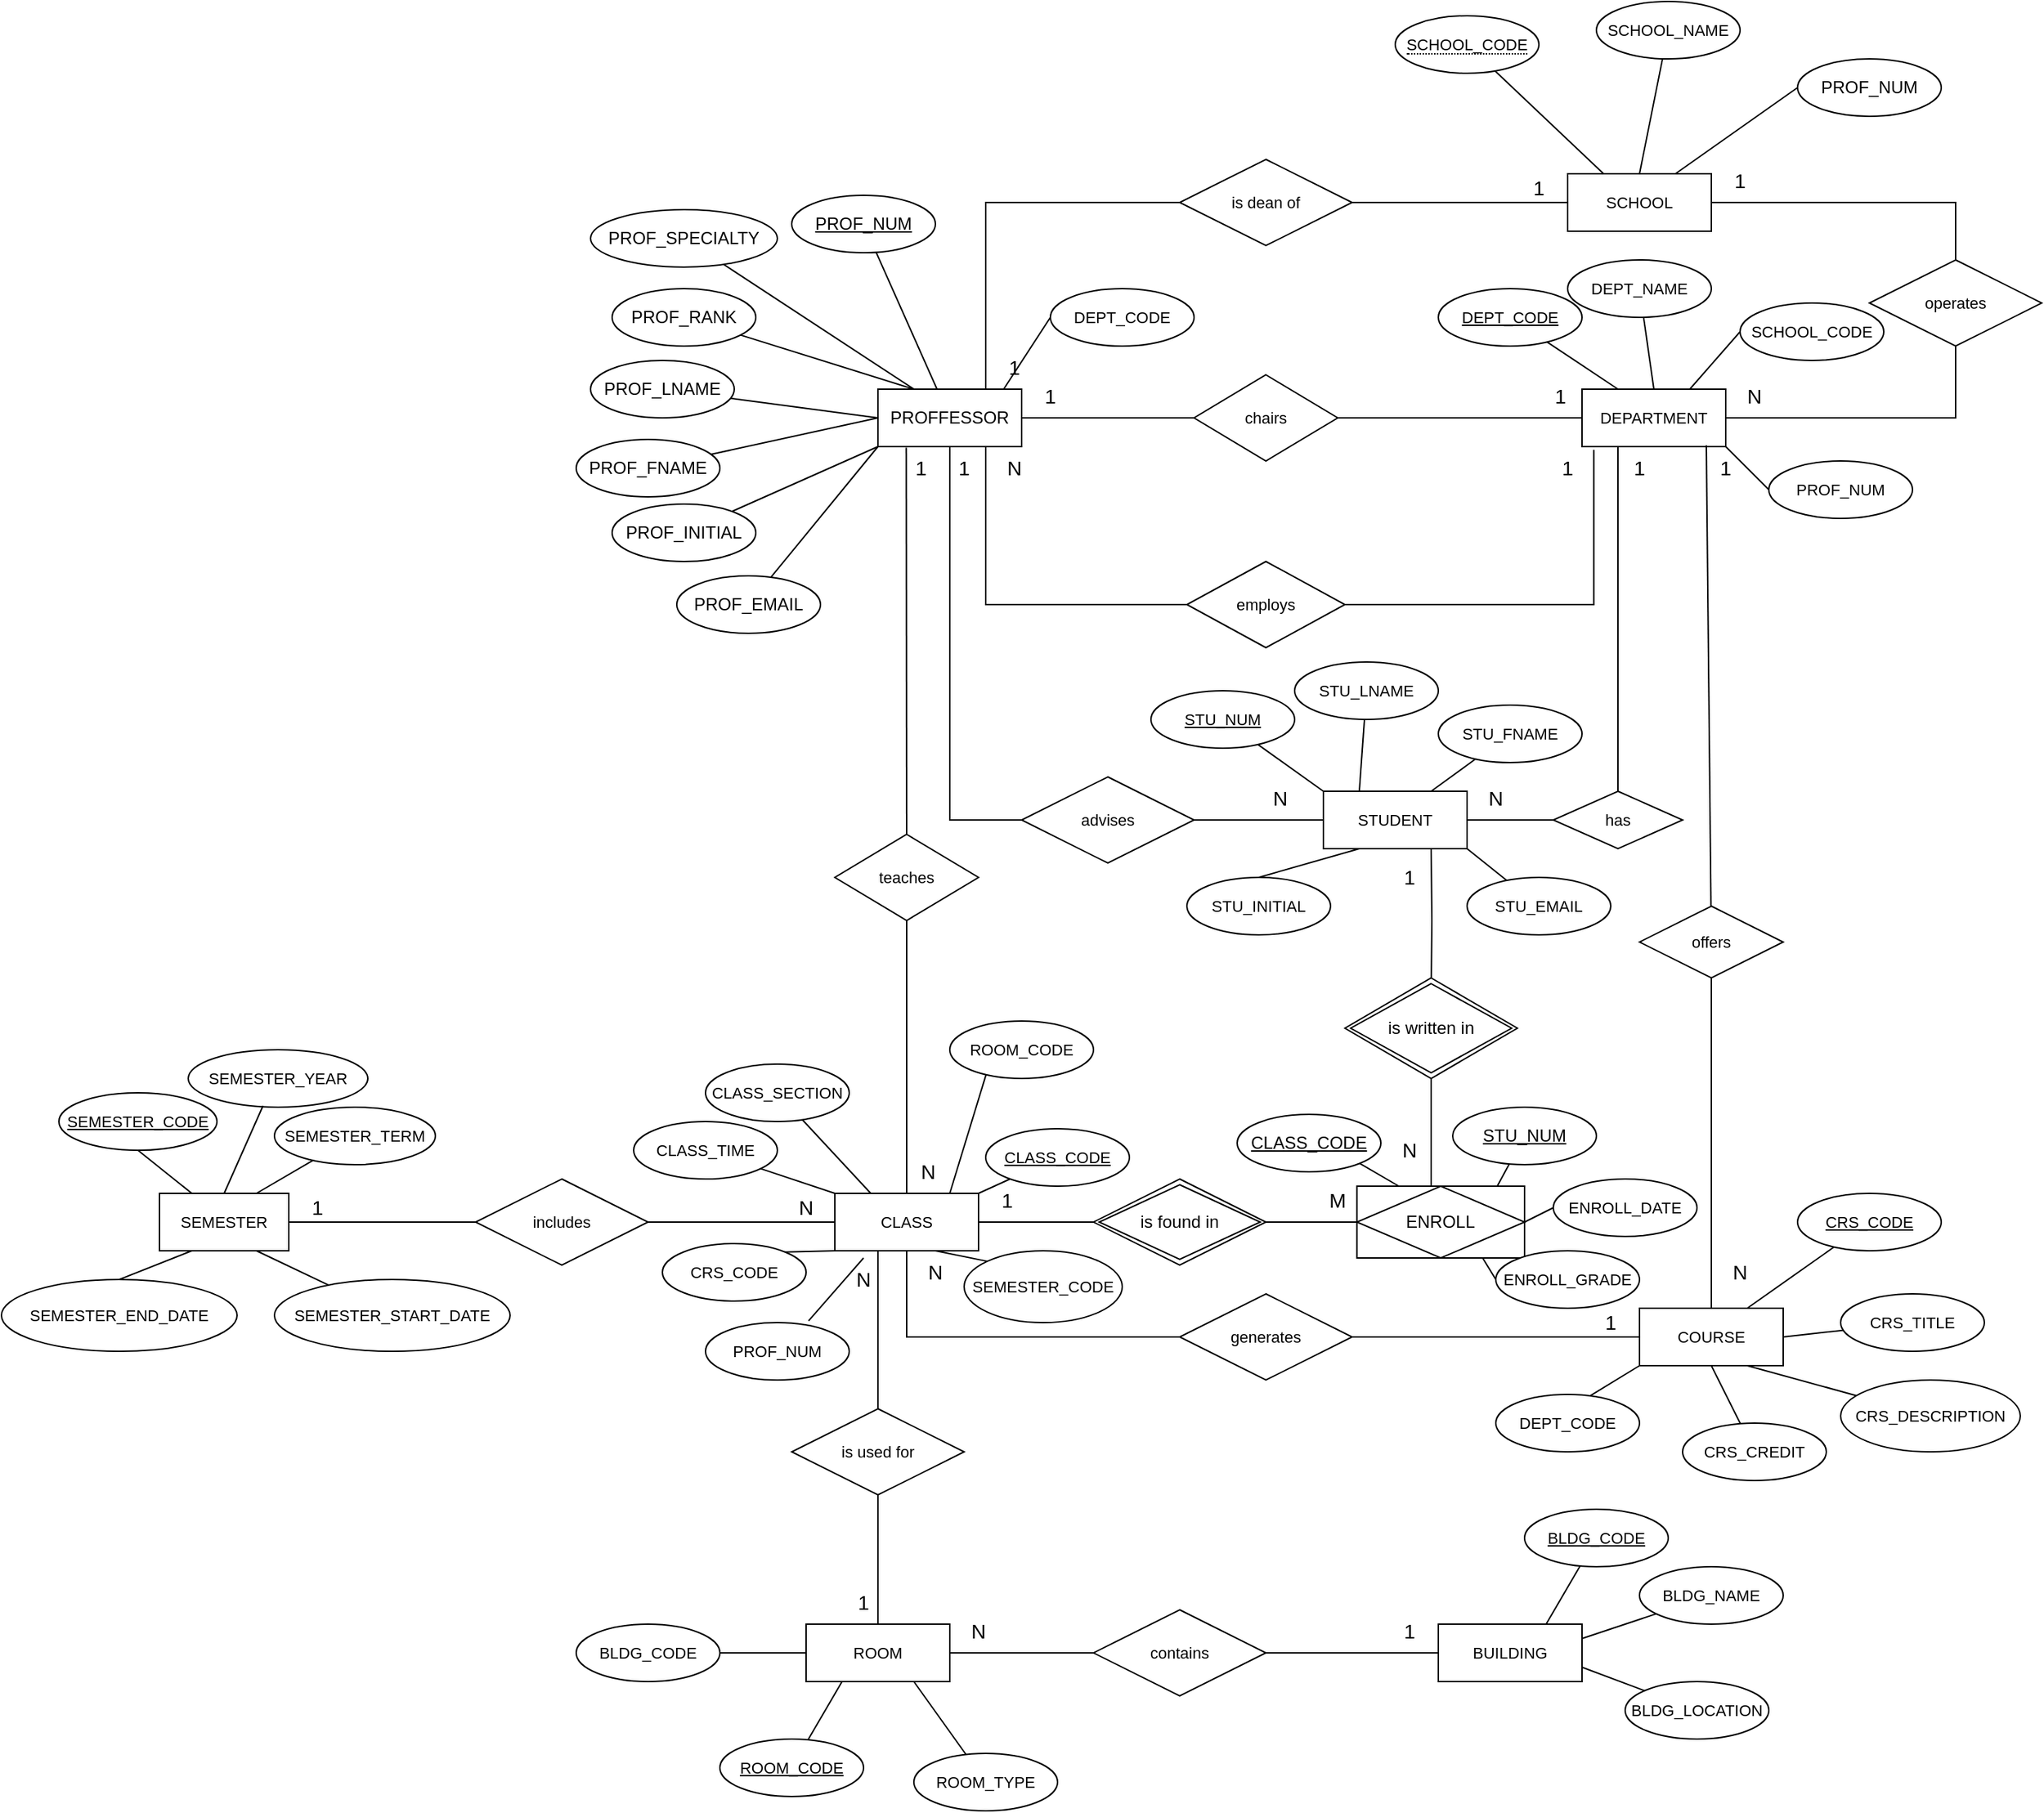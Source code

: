 <mxfile version="21.5.1" type="github" pages="2">
  <diagram name="Page-1" id="1qhT4-G71t0eJq0rlPn_">
    <mxGraphModel dx="3450" dy="2543" grid="1" gridSize="10" guides="1" tooltips="1" connect="1" arrows="1" fold="1" page="1" pageScale="1" pageWidth="850" pageHeight="1100" math="0" shadow="0">
      <root>
        <mxCell id="0" />
        <mxCell id="1" parent="0" />
        <mxCell id="FiaAlyh_Qauub41eyGIU-52" style="edgeStyle=none;shape=connector;rounded=0;orthogonalLoop=1;jettySize=auto;html=1;entryX=0;entryY=0.5;entryDx=0;entryDy=0;labelBackgroundColor=default;strokeColor=default;fontFamily=Helvetica;fontSize=11;fontColor=default;endArrow=none;endFill=0;" parent="1" source="FiaAlyh_Qauub41eyGIU-49" target="FiaAlyh_Qauub41eyGIU-37" edge="1">
          <mxGeometry relative="1" as="geometry" />
        </mxCell>
        <mxCell id="FiaAlyh_Qauub41eyGIU-49" value="is dean of" style="shape=rhombus;perimeter=rhombusPerimeter;whiteSpace=wrap;html=1;align=center;fontFamily=Helvetica;fontSize=11;fontColor=default;" parent="1" vertex="1">
          <mxGeometry x="450" y="-320" width="120" height="60" as="geometry" />
        </mxCell>
        <mxCell id="9ba8LeZpEnJdcxXIb6e0-5" style="edgeStyle=orthogonalEdgeStyle;shape=connector;rounded=0;orthogonalLoop=1;jettySize=auto;html=1;entryX=0;entryY=0.5;entryDx=0;entryDy=0;labelBackgroundColor=default;strokeColor=default;fontFamily=Helvetica;fontSize=11;fontColor=default;endArrow=none;endFill=0;" parent="1" source="FiaAlyh_Qauub41eyGIU-54" target="FiaAlyh_Qauub41eyGIU-42" edge="1">
          <mxGeometry relative="1" as="geometry" />
        </mxCell>
        <mxCell id="FiaAlyh_Qauub41eyGIU-54" value="chairs" style="shape=rhombus;perimeter=rhombusPerimeter;whiteSpace=wrap;html=1;align=center;fontFamily=Helvetica;fontSize=11;fontColor=default;" parent="1" vertex="1">
          <mxGeometry x="460" y="-170" width="100" height="60" as="geometry" />
        </mxCell>
        <mxCell id="9ba8LeZpEnJdcxXIb6e0-9" style="edgeStyle=orthogonalEdgeStyle;shape=connector;rounded=0;orthogonalLoop=1;jettySize=auto;html=1;exitX=1;exitY=0.5;exitDx=0;exitDy=0;entryX=0.082;entryY=1.055;entryDx=0;entryDy=0;labelBackgroundColor=default;strokeColor=default;fontFamily=Helvetica;fontSize=11;fontColor=default;endArrow=none;endFill=0;entryPerimeter=0;" parent="1" source="FiaAlyh_Qauub41eyGIU-58" target="FiaAlyh_Qauub41eyGIU-42" edge="1">
          <mxGeometry relative="1" as="geometry" />
        </mxCell>
        <mxCell id="FiaAlyh_Qauub41eyGIU-58" value="employs" style="shape=rhombus;perimeter=rhombusPerimeter;whiteSpace=wrap;html=1;align=center;fontFamily=Helvetica;fontSize=11;fontColor=default;" parent="1" vertex="1">
          <mxGeometry x="455" y="-40" width="110" height="60" as="geometry" />
        </mxCell>
        <mxCell id="FiaAlyh_Qauub41eyGIU-60" value="operates" style="shape=rhombus;perimeter=rhombusPerimeter;whiteSpace=wrap;html=1;align=center;fontFamily=Helvetica;fontSize=11;fontColor=default;" parent="1" vertex="1">
          <mxGeometry x="930" y="-250" width="120" height="60" as="geometry" />
        </mxCell>
        <mxCell id="FiaAlyh_Qauub41eyGIU-72" style="shape=connector;rounded=0;orthogonalLoop=1;jettySize=auto;html=1;entryX=0.197;entryY=1.019;entryDx=0;entryDy=0;entryPerimeter=0;labelBackgroundColor=default;strokeColor=default;fontFamily=Helvetica;fontSize=11;fontColor=default;endArrow=none;endFill=0;" parent="1" source="FiaAlyh_Qauub41eyGIU-71" target="FiaAlyh_Qauub41eyGIU-1" edge="1">
          <mxGeometry relative="1" as="geometry" />
        </mxCell>
        <mxCell id="9ba8LeZpEnJdcxXIb6e0-26" style="edgeStyle=orthogonalEdgeStyle;shape=connector;rounded=0;orthogonalLoop=1;jettySize=auto;html=1;entryX=0;entryY=0.5;entryDx=0;entryDy=0;labelBackgroundColor=default;strokeColor=default;fontFamily=Helvetica;fontSize=11;fontColor=default;endArrow=none;endFill=0;" parent="1" source="FiaAlyh_Qauub41eyGIU-88" target="FiaAlyh_Qauub41eyGIU-63" edge="1">
          <mxGeometry relative="1" as="geometry" />
        </mxCell>
        <mxCell id="FiaAlyh_Qauub41eyGIU-88" value="includes" style="shape=rhombus;perimeter=rhombusPerimeter;whiteSpace=wrap;html=1;align=center;fontFamily=Helvetica;fontSize=11;fontColor=default;" parent="1" vertex="1">
          <mxGeometry x="-40" y="390" width="120" height="60" as="geometry" />
        </mxCell>
        <mxCell id="FiaAlyh_Qauub41eyGIU-66" value="CLASS_TIME" style="ellipse;whiteSpace=wrap;html=1;align=center;fontFamily=Helvetica;fontSize=11;fontColor=default;" parent="1" vertex="1">
          <mxGeometry x="70" y="350" width="100" height="40" as="geometry" />
        </mxCell>
        <mxCell id="FiaAlyh_Qauub41eyGIU-69" style="edgeStyle=none;shape=connector;rounded=0;orthogonalLoop=1;jettySize=auto;html=1;entryX=0;entryY=0;entryDx=0;entryDy=0;labelBackgroundColor=default;strokeColor=default;fontFamily=Helvetica;fontSize=11;fontColor=default;endArrow=none;endFill=0;" parent="1" source="FiaAlyh_Qauub41eyGIU-66" target="FiaAlyh_Qauub41eyGIU-63" edge="1">
          <mxGeometry relative="1" as="geometry" />
        </mxCell>
        <mxCell id="9ba8LeZpEnJdcxXIb6e0-1" style="edgeStyle=orthogonalEdgeStyle;rounded=0;orthogonalLoop=1;jettySize=auto;html=1;exitX=0.75;exitY=0;exitDx=0;exitDy=0;entryX=0;entryY=0.5;entryDx=0;entryDy=0;endArrow=none;endFill=0;" parent="1" source="FiaAlyh_Qauub41eyGIU-1" target="FiaAlyh_Qauub41eyGIU-49" edge="1">
          <mxGeometry relative="1" as="geometry" />
        </mxCell>
        <mxCell id="FiaAlyh_Qauub41eyGIU-38" value="&lt;span style=&quot;border-bottom: 1px dotted&quot;&gt;SCHOOL_CODE&lt;/span&gt;" style="ellipse;whiteSpace=wrap;html=1;align=center;fontFamily=Helvetica;fontSize=11;fontColor=default;" parent="1" vertex="1">
          <mxGeometry x="600" y="-420" width="100" height="40" as="geometry" />
        </mxCell>
        <mxCell id="FiaAlyh_Qauub41eyGIU-40" style="edgeStyle=none;shape=connector;rounded=0;orthogonalLoop=1;jettySize=auto;html=1;entryX=0.25;entryY=0;entryDx=0;entryDy=0;labelBackgroundColor=default;strokeColor=default;fontFamily=Helvetica;fontSize=11;fontColor=default;endArrow=none;endFill=0;" parent="1" source="FiaAlyh_Qauub41eyGIU-38" target="FiaAlyh_Qauub41eyGIU-37" edge="1">
          <mxGeometry relative="1" as="geometry" />
        </mxCell>
        <mxCell id="FiaAlyh_Qauub41eyGIU-39" value="SCHOOL_NAME" style="ellipse;whiteSpace=wrap;html=1;align=center;fontFamily=Helvetica;fontSize=11;fontColor=default;" parent="1" vertex="1">
          <mxGeometry x="740" y="-430" width="100" height="40" as="geometry" />
        </mxCell>
        <mxCell id="FiaAlyh_Qauub41eyGIU-41" style="edgeStyle=none;shape=connector;rounded=0;orthogonalLoop=1;jettySize=auto;html=1;entryX=0.5;entryY=0;entryDx=0;entryDy=0;labelBackgroundColor=default;strokeColor=default;fontFamily=Helvetica;fontSize=11;fontColor=default;endArrow=none;endFill=0;" parent="1" source="FiaAlyh_Qauub41eyGIU-39" target="FiaAlyh_Qauub41eyGIU-37" edge="1">
          <mxGeometry relative="1" as="geometry" />
        </mxCell>
        <mxCell id="9ba8LeZpEnJdcxXIb6e0-2" style="shape=connector;rounded=0;orthogonalLoop=1;jettySize=auto;html=1;exitX=1;exitY=0.5;exitDx=0;exitDy=0;entryX=0;entryY=0.5;entryDx=0;entryDy=0;labelBackgroundColor=default;strokeColor=default;fontFamily=Helvetica;fontSize=11;fontColor=default;endArrow=none;endFill=0;" parent="1" source="FiaAlyh_Qauub41eyGIU-1" target="FiaAlyh_Qauub41eyGIU-54" edge="1">
          <mxGeometry relative="1" as="geometry" />
        </mxCell>
        <mxCell id="9ba8LeZpEnJdcxXIb6e0-3" style="edgeStyle=orthogonalEdgeStyle;shape=connector;rounded=0;orthogonalLoop=1;jettySize=auto;html=1;exitX=0.75;exitY=1;exitDx=0;exitDy=0;entryX=0;entryY=0.5;entryDx=0;entryDy=0;labelBackgroundColor=default;strokeColor=default;fontFamily=Helvetica;fontSize=11;fontColor=default;endArrow=none;endFill=0;" parent="1" source="FiaAlyh_Qauub41eyGIU-1" target="FiaAlyh_Qauub41eyGIU-58" edge="1">
          <mxGeometry relative="1" as="geometry" />
        </mxCell>
        <mxCell id="FiaAlyh_Qauub41eyGIU-46" style="edgeStyle=none;shape=connector;rounded=0;orthogonalLoop=1;jettySize=auto;html=1;entryX=0.25;entryY=0;entryDx=0;entryDy=0;labelBackgroundColor=default;strokeColor=default;fontFamily=Helvetica;fontSize=11;fontColor=default;endArrow=none;endFill=0;" parent="1" source="FiaAlyh_Qauub41eyGIU-45" target="FiaAlyh_Qauub41eyGIU-42" edge="1">
          <mxGeometry relative="1" as="geometry" />
        </mxCell>
        <mxCell id="FiaAlyh_Qauub41eyGIU-47" style="edgeStyle=none;shape=connector;rounded=0;orthogonalLoop=1;jettySize=auto;html=1;entryX=0.5;entryY=0;entryDx=0;entryDy=0;labelBackgroundColor=default;strokeColor=default;fontFamily=Helvetica;fontSize=11;fontColor=default;endArrow=none;endFill=0;" parent="1" source="FiaAlyh_Qauub41eyGIU-43" target="FiaAlyh_Qauub41eyGIU-42" edge="1">
          <mxGeometry relative="1" as="geometry" />
        </mxCell>
        <mxCell id="9ba8LeZpEnJdcxXIb6e0-4" style="edgeStyle=orthogonalEdgeStyle;shape=connector;rounded=0;orthogonalLoop=1;jettySize=auto;html=1;entryX=0.5;entryY=1;entryDx=0;entryDy=0;labelBackgroundColor=default;strokeColor=default;fontFamily=Helvetica;fontSize=11;fontColor=default;endArrow=none;endFill=0;" parent="1" source="FiaAlyh_Qauub41eyGIU-42" target="FiaAlyh_Qauub41eyGIU-60" edge="1">
          <mxGeometry relative="1" as="geometry" />
        </mxCell>
        <mxCell id="9ba8LeZpEnJdcxXIb6e0-10" style="edgeStyle=orthogonalEdgeStyle;shape=connector;rounded=0;orthogonalLoop=1;jettySize=auto;html=1;entryX=0;entryY=0.5;entryDx=0;entryDy=0;labelBackgroundColor=default;strokeColor=default;fontFamily=Helvetica;fontSize=11;fontColor=default;endArrow=none;endFill=0;" parent="1" source="FiaAlyh_Qauub41eyGIU-1" target="9ba8LeZpEnJdcxXIb6e0-7" edge="1">
          <mxGeometry relative="1" as="geometry" />
        </mxCell>
        <mxCell id="FiaAlyh_Qauub41eyGIU-1" value="PROFFESSOR" style="whiteSpace=wrap;html=1;align=center;" parent="1" vertex="1">
          <mxGeometry x="240" y="-160" width="100" height="40" as="geometry" />
        </mxCell>
        <mxCell id="FiaAlyh_Qauub41eyGIU-30" style="rounded=0;orthogonalLoop=1;jettySize=auto;html=1;endArrow=none;endFill=0;" parent="1" source="FiaAlyh_Qauub41eyGIU-2" target="FiaAlyh_Qauub41eyGIU-1" edge="1">
          <mxGeometry relative="1" as="geometry" />
        </mxCell>
        <mxCell id="FiaAlyh_Qauub41eyGIU-2" value="PROF_NUM" style="ellipse;whiteSpace=wrap;html=1;align=center;fontStyle=4;" parent="1" vertex="1">
          <mxGeometry x="180" y="-295" width="100" height="40" as="geometry" />
        </mxCell>
        <mxCell id="FiaAlyh_Qauub41eyGIU-31" style="edgeStyle=none;shape=connector;rounded=0;orthogonalLoop=1;jettySize=auto;html=1;entryX=0.25;entryY=0;entryDx=0;entryDy=0;labelBackgroundColor=default;strokeColor=default;fontFamily=Helvetica;fontSize=11;fontColor=default;endArrow=none;endFill=0;" parent="1" source="FiaAlyh_Qauub41eyGIU-3" target="FiaAlyh_Qauub41eyGIU-1" edge="1">
          <mxGeometry relative="1" as="geometry" />
        </mxCell>
        <mxCell id="FiaAlyh_Qauub41eyGIU-3" value="PROF_SPECIALTY" style="ellipse;whiteSpace=wrap;html=1;align=center;" parent="1" vertex="1">
          <mxGeometry x="40" y="-285" width="130" height="40" as="geometry" />
        </mxCell>
        <mxCell id="FiaAlyh_Qauub41eyGIU-32" style="edgeStyle=none;shape=connector;rounded=0;orthogonalLoop=1;jettySize=auto;html=1;labelBackgroundColor=default;strokeColor=default;fontFamily=Helvetica;fontSize=11;fontColor=default;endArrow=none;endFill=0;entryX=0.25;entryY=0;entryDx=0;entryDy=0;" parent="1" source="FiaAlyh_Qauub41eyGIU-4" target="FiaAlyh_Qauub41eyGIU-1" edge="1">
          <mxGeometry relative="1" as="geometry">
            <mxPoint x="230" y="-145" as="targetPoint" />
          </mxGeometry>
        </mxCell>
        <mxCell id="FiaAlyh_Qauub41eyGIU-4" value="PROF_RANK" style="ellipse;whiteSpace=wrap;html=1;align=center;" parent="1" vertex="1">
          <mxGeometry x="55" y="-230" width="100" height="40" as="geometry" />
        </mxCell>
        <mxCell id="FiaAlyh_Qauub41eyGIU-33" style="edgeStyle=none;shape=connector;rounded=0;orthogonalLoop=1;jettySize=auto;html=1;entryX=0;entryY=0.5;entryDx=0;entryDy=0;labelBackgroundColor=default;strokeColor=default;fontFamily=Helvetica;fontSize=11;fontColor=default;endArrow=none;endFill=0;" parent="1" source="FiaAlyh_Qauub41eyGIU-5" target="FiaAlyh_Qauub41eyGIU-1" edge="1">
          <mxGeometry relative="1" as="geometry" />
        </mxCell>
        <mxCell id="FiaAlyh_Qauub41eyGIU-5" value="PROF_LNAME" style="ellipse;whiteSpace=wrap;html=1;align=center;" parent="1" vertex="1">
          <mxGeometry x="40" y="-180" width="100" height="40" as="geometry" />
        </mxCell>
        <mxCell id="FiaAlyh_Qauub41eyGIU-34" style="edgeStyle=none;shape=connector;rounded=0;orthogonalLoop=1;jettySize=auto;html=1;labelBackgroundColor=default;strokeColor=default;fontFamily=Helvetica;fontSize=11;fontColor=default;endArrow=none;endFill=0;entryX=0;entryY=0.5;entryDx=0;entryDy=0;" parent="1" source="FiaAlyh_Qauub41eyGIU-7" target="FiaAlyh_Qauub41eyGIU-1" edge="1">
          <mxGeometry relative="1" as="geometry">
            <mxPoint x="230" y="-165" as="targetPoint" />
          </mxGeometry>
        </mxCell>
        <mxCell id="FiaAlyh_Qauub41eyGIU-7" value="PROF_FNAME" style="ellipse;whiteSpace=wrap;html=1;align=center;" parent="1" vertex="1">
          <mxGeometry x="30" y="-125" width="100" height="40" as="geometry" />
        </mxCell>
        <mxCell id="FiaAlyh_Qauub41eyGIU-35" style="edgeStyle=none;shape=connector;rounded=0;orthogonalLoop=1;jettySize=auto;html=1;labelBackgroundColor=default;strokeColor=default;fontFamily=Helvetica;fontSize=11;fontColor=default;endArrow=none;endFill=0;entryX=0;entryY=1;entryDx=0;entryDy=0;" parent="1" source="FiaAlyh_Qauub41eyGIU-8" target="FiaAlyh_Qauub41eyGIU-1" edge="1">
          <mxGeometry relative="1" as="geometry">
            <mxPoint x="230" y="-145" as="targetPoint" />
          </mxGeometry>
        </mxCell>
        <mxCell id="FiaAlyh_Qauub41eyGIU-8" value="PROF_INITIAL" style="ellipse;whiteSpace=wrap;html=1;align=center;" parent="1" vertex="1">
          <mxGeometry x="55" y="-80" width="100" height="40" as="geometry" />
        </mxCell>
        <mxCell id="FiaAlyh_Qauub41eyGIU-36" style="edgeStyle=none;shape=connector;rounded=0;orthogonalLoop=1;jettySize=auto;html=1;entryX=0;entryY=1;entryDx=0;entryDy=0;labelBackgroundColor=default;strokeColor=default;fontFamily=Helvetica;fontSize=11;fontColor=default;endArrow=none;endFill=0;" parent="1" source="FiaAlyh_Qauub41eyGIU-9" target="FiaAlyh_Qauub41eyGIU-1" edge="1">
          <mxGeometry relative="1" as="geometry" />
        </mxCell>
        <mxCell id="FiaAlyh_Qauub41eyGIU-9" value="PROF_EMAIL" style="ellipse;whiteSpace=wrap;html=1;align=center;" parent="1" vertex="1">
          <mxGeometry x="100" y="-30" width="100" height="40" as="geometry" />
        </mxCell>
        <mxCell id="9ba8LeZpEnJdcxXIb6e0-25" style="edgeStyle=orthogonalEdgeStyle;shape=connector;rounded=0;orthogonalLoop=1;jettySize=auto;html=1;entryX=0;entryY=0.5;entryDx=0;entryDy=0;labelBackgroundColor=default;strokeColor=default;fontFamily=Helvetica;fontSize=11;fontColor=default;endArrow=none;endFill=0;" parent="1" source="9ba8LeZpEnJdcxXIb6e0-6" target="9ba8LeZpEnJdcxXIb6e0-23" edge="1">
          <mxGeometry relative="1" as="geometry" />
        </mxCell>
        <mxCell id="9ba8LeZpEnJdcxXIb6e0-6" value="STUDENT" style="whiteSpace=wrap;html=1;align=center;fontFamily=Helvetica;fontSize=11;fontColor=default;" parent="1" vertex="1">
          <mxGeometry x="550" y="120" width="100" height="40" as="geometry" />
        </mxCell>
        <mxCell id="9ba8LeZpEnJdcxXIb6e0-11" style="edgeStyle=orthogonalEdgeStyle;shape=connector;rounded=0;orthogonalLoop=1;jettySize=auto;html=1;entryX=0;entryY=0.5;entryDx=0;entryDy=0;labelBackgroundColor=default;strokeColor=default;fontFamily=Helvetica;fontSize=11;fontColor=default;endArrow=none;endFill=0;" parent="1" source="9ba8LeZpEnJdcxXIb6e0-7" target="9ba8LeZpEnJdcxXIb6e0-6" edge="1">
          <mxGeometry relative="1" as="geometry" />
        </mxCell>
        <mxCell id="9ba8LeZpEnJdcxXIb6e0-7" value="advises" style="shape=rhombus;perimeter=rhombusPerimeter;whiteSpace=wrap;html=1;align=center;fontFamily=Helvetica;fontSize=11;fontColor=default;" parent="1" vertex="1">
          <mxGeometry x="340" y="110" width="120" height="60" as="geometry" />
        </mxCell>
        <mxCell id="9ba8LeZpEnJdcxXIb6e0-8" style="edgeStyle=orthogonalEdgeStyle;shape=connector;rounded=0;orthogonalLoop=1;jettySize=auto;html=1;entryX=0.5;entryY=0;entryDx=0;entryDy=0;labelBackgroundColor=default;strokeColor=default;fontFamily=Helvetica;fontSize=11;fontColor=default;endArrow=none;endFill=0;" parent="1" source="FiaAlyh_Qauub41eyGIU-37" target="FiaAlyh_Qauub41eyGIU-60" edge="1">
          <mxGeometry relative="1" as="geometry" />
        </mxCell>
        <mxCell id="dx1QV-fkBnywuv1Z12Gt-2" style="rounded=0;orthogonalLoop=1;jettySize=auto;html=1;exitX=0.75;exitY=0;exitDx=0;exitDy=0;entryX=0;entryY=0.5;entryDx=0;entryDy=0;endArrow=none;endFill=0;" edge="1" parent="1" source="FiaAlyh_Qauub41eyGIU-37" target="dx1QV-fkBnywuv1Z12Gt-1">
          <mxGeometry relative="1" as="geometry" />
        </mxCell>
        <mxCell id="FiaAlyh_Qauub41eyGIU-37" value="SCHOOL" style="whiteSpace=wrap;html=1;align=center;fontFamily=Helvetica;fontSize=11;fontColor=default;" parent="1" vertex="1">
          <mxGeometry x="720" y="-310" width="100" height="40" as="geometry" />
        </mxCell>
        <mxCell id="FiaAlyh_Qauub41eyGIU-45" value="DEPT_CODE" style="ellipse;whiteSpace=wrap;html=1;align=center;fontStyle=4;fontFamily=Helvetica;fontSize=11;fontColor=default;" parent="1" vertex="1">
          <mxGeometry x="630" y="-230" width="100" height="40" as="geometry" />
        </mxCell>
        <mxCell id="FiaAlyh_Qauub41eyGIU-43" value="DEPT_NAME" style="ellipse;whiteSpace=wrap;html=1;align=center;fontFamily=Helvetica;fontSize=11;fontColor=default;" parent="1" vertex="1">
          <mxGeometry x="720" y="-250" width="100" height="40" as="geometry" />
        </mxCell>
        <mxCell id="dx1QV-fkBnywuv1Z12Gt-4" style="edgeStyle=none;shape=connector;rounded=0;orthogonalLoop=1;jettySize=auto;html=1;exitX=0.75;exitY=0;exitDx=0;exitDy=0;entryX=0;entryY=0.5;entryDx=0;entryDy=0;labelBackgroundColor=default;strokeColor=default;fontFamily=Helvetica;fontSize=11;fontColor=default;endArrow=none;endFill=0;" edge="1" parent="1" source="FiaAlyh_Qauub41eyGIU-42" target="dx1QV-fkBnywuv1Z12Gt-3">
          <mxGeometry relative="1" as="geometry" />
        </mxCell>
        <mxCell id="FiaAlyh_Qauub41eyGIU-42" value="DEPARTMENT" style="whiteSpace=wrap;html=1;align=center;fontFamily=Helvetica;fontSize=11;fontColor=default;" parent="1" vertex="1">
          <mxGeometry x="730" y="-160" width="100" height="40" as="geometry" />
        </mxCell>
        <mxCell id="9ba8LeZpEnJdcxXIb6e0-17" style="shape=connector;rounded=0;orthogonalLoop=1;jettySize=auto;html=1;entryX=0;entryY=0;entryDx=0;entryDy=0;labelBackgroundColor=default;strokeColor=default;fontFamily=Helvetica;fontSize=11;fontColor=default;endArrow=none;endFill=0;" parent="1" source="9ba8LeZpEnJdcxXIb6e0-12" target="9ba8LeZpEnJdcxXIb6e0-6" edge="1">
          <mxGeometry relative="1" as="geometry" />
        </mxCell>
        <mxCell id="9ba8LeZpEnJdcxXIb6e0-12" value="STU_NUM" style="ellipse;whiteSpace=wrap;html=1;align=center;fontStyle=4;fontFamily=Helvetica;fontSize=11;fontColor=default;" parent="1" vertex="1">
          <mxGeometry x="430" y="50" width="100" height="40" as="geometry" />
        </mxCell>
        <mxCell id="9ba8LeZpEnJdcxXIb6e0-18" style="shape=connector;rounded=0;orthogonalLoop=1;jettySize=auto;html=1;entryX=0.25;entryY=0;entryDx=0;entryDy=0;labelBackgroundColor=default;strokeColor=default;fontFamily=Helvetica;fontSize=11;fontColor=default;endArrow=none;endFill=0;" parent="1" source="9ba8LeZpEnJdcxXIb6e0-13" target="9ba8LeZpEnJdcxXIb6e0-6" edge="1">
          <mxGeometry relative="1" as="geometry" />
        </mxCell>
        <mxCell id="9ba8LeZpEnJdcxXIb6e0-13" value="STU_LNAME" style="ellipse;whiteSpace=wrap;html=1;align=center;fontFamily=Helvetica;fontSize=11;fontColor=default;" parent="1" vertex="1">
          <mxGeometry x="530" y="30" width="100" height="40" as="geometry" />
        </mxCell>
        <mxCell id="9ba8LeZpEnJdcxXIb6e0-19" style="shape=connector;rounded=0;orthogonalLoop=1;jettySize=auto;html=1;entryX=0.75;entryY=0;entryDx=0;entryDy=0;labelBackgroundColor=default;strokeColor=default;fontFamily=Helvetica;fontSize=11;fontColor=default;endArrow=none;endFill=0;" parent="1" source="9ba8LeZpEnJdcxXIb6e0-14" target="9ba8LeZpEnJdcxXIb6e0-6" edge="1">
          <mxGeometry relative="1" as="geometry" />
        </mxCell>
        <mxCell id="9ba8LeZpEnJdcxXIb6e0-14" value="STU_FNAME" style="ellipse;whiteSpace=wrap;html=1;align=center;fontFamily=Helvetica;fontSize=11;fontColor=default;" parent="1" vertex="1">
          <mxGeometry x="630" y="60" width="100" height="40" as="geometry" />
        </mxCell>
        <mxCell id="9ba8LeZpEnJdcxXIb6e0-21" style="shape=connector;rounded=0;orthogonalLoop=1;jettySize=auto;html=1;exitX=0.5;exitY=0;exitDx=0;exitDy=0;entryX=0.25;entryY=1;entryDx=0;entryDy=0;labelBackgroundColor=default;strokeColor=default;fontFamily=Helvetica;fontSize=11;fontColor=default;endArrow=none;endFill=0;" parent="1" source="9ba8LeZpEnJdcxXIb6e0-15" target="9ba8LeZpEnJdcxXIb6e0-6" edge="1">
          <mxGeometry relative="1" as="geometry" />
        </mxCell>
        <mxCell id="9ba8LeZpEnJdcxXIb6e0-15" value="STU_INITIAL" style="ellipse;whiteSpace=wrap;html=1;align=center;fontFamily=Helvetica;fontSize=11;fontColor=default;" parent="1" vertex="1">
          <mxGeometry x="455" y="180" width="100" height="40" as="geometry" />
        </mxCell>
        <mxCell id="9ba8LeZpEnJdcxXIb6e0-22" style="shape=connector;rounded=0;orthogonalLoop=1;jettySize=auto;html=1;entryX=1;entryY=1;entryDx=0;entryDy=0;labelBackgroundColor=default;strokeColor=default;fontFamily=Helvetica;fontSize=11;fontColor=default;endArrow=none;endFill=0;" parent="1" source="9ba8LeZpEnJdcxXIb6e0-16" target="9ba8LeZpEnJdcxXIb6e0-6" edge="1">
          <mxGeometry relative="1" as="geometry" />
        </mxCell>
        <mxCell id="9ba8LeZpEnJdcxXIb6e0-16" value="STU_EMAIL" style="ellipse;whiteSpace=wrap;html=1;align=center;fontFamily=Helvetica;fontSize=11;fontColor=default;" parent="1" vertex="1">
          <mxGeometry x="650" y="180" width="100" height="40" as="geometry" />
        </mxCell>
        <mxCell id="9ba8LeZpEnJdcxXIb6e0-20" style="edgeStyle=orthogonalEdgeStyle;shape=connector;rounded=0;orthogonalLoop=1;jettySize=auto;html=1;exitX=0.5;exitY=1;exitDx=0;exitDy=0;labelBackgroundColor=default;strokeColor=default;fontFamily=Helvetica;fontSize=11;fontColor=default;endArrow=none;endFill=0;" parent="1" source="9ba8LeZpEnJdcxXIb6e0-14" target="9ba8LeZpEnJdcxXIb6e0-14" edge="1">
          <mxGeometry relative="1" as="geometry" />
        </mxCell>
        <mxCell id="9ba8LeZpEnJdcxXIb6e0-24" style="edgeStyle=orthogonalEdgeStyle;shape=connector;rounded=0;orthogonalLoop=1;jettySize=auto;html=1;labelBackgroundColor=default;strokeColor=default;fontFamily=Helvetica;fontSize=11;fontColor=default;endArrow=none;endFill=0;entryX=0.25;entryY=1;entryDx=0;entryDy=0;" parent="1" source="9ba8LeZpEnJdcxXIb6e0-23" target="FiaAlyh_Qauub41eyGIU-42" edge="1">
          <mxGeometry relative="1" as="geometry">
            <mxPoint x="770" y="-120" as="targetPoint" />
            <Array as="points">
              <mxPoint x="755" y="60" />
              <mxPoint x="755" y="60" />
            </Array>
          </mxGeometry>
        </mxCell>
        <mxCell id="9ba8LeZpEnJdcxXIb6e0-23" value="has" style="shape=rhombus;perimeter=rhombusPerimeter;whiteSpace=wrap;html=1;align=center;fontFamily=Helvetica;fontSize=11;fontColor=default;" parent="1" vertex="1">
          <mxGeometry x="710" y="120" width="90" height="40" as="geometry" />
        </mxCell>
        <mxCell id="9ba8LeZpEnJdcxXIb6e0-33" style="edgeStyle=orthogonalEdgeStyle;shape=connector;rounded=0;orthogonalLoop=1;jettySize=auto;html=1;entryX=0;entryY=0.5;entryDx=0;entryDy=0;labelBackgroundColor=default;strokeColor=default;fontFamily=Helvetica;fontSize=11;fontColor=default;endArrow=none;endFill=0;" parent="1" source="FiaAlyh_Qauub41eyGIU-63" target="XMqyY1Ua44ASkE2hJVYi-2" edge="1">
          <mxGeometry relative="1" as="geometry">
            <mxPoint x="390" y="420" as="targetPoint" />
          </mxGeometry>
        </mxCell>
        <mxCell id="dx1QV-fkBnywuv1Z12Gt-14" style="edgeStyle=none;shape=connector;rounded=0;orthogonalLoop=1;jettySize=auto;html=1;exitX=0;exitY=1;exitDx=0;exitDy=0;entryX=1;entryY=0;entryDx=0;entryDy=0;labelBackgroundColor=default;strokeColor=default;fontFamily=Helvetica;fontSize=11;fontColor=default;endArrow=none;endFill=0;" edge="1" parent="1" source="FiaAlyh_Qauub41eyGIU-63" target="dx1QV-fkBnywuv1Z12Gt-13">
          <mxGeometry relative="1" as="geometry" />
        </mxCell>
        <mxCell id="FiaAlyh_Qauub41eyGIU-63" value="CLASS" style="whiteSpace=wrap;html=1;align=center;fontFamily=Helvetica;fontSize=11;fontColor=default;" parent="1" vertex="1">
          <mxGeometry x="210" y="400" width="100" height="40" as="geometry" />
        </mxCell>
        <mxCell id="FiaAlyh_Qauub41eyGIU-67" style="edgeStyle=none;shape=connector;rounded=0;orthogonalLoop=1;jettySize=auto;html=1;entryX=1;entryY=0;entryDx=0;entryDy=0;labelBackgroundColor=default;strokeColor=default;fontFamily=Helvetica;fontSize=11;fontColor=default;endArrow=none;endFill=0;" parent="1" source="FiaAlyh_Qauub41eyGIU-64" target="FiaAlyh_Qauub41eyGIU-63" edge="1">
          <mxGeometry relative="1" as="geometry" />
        </mxCell>
        <mxCell id="FiaAlyh_Qauub41eyGIU-64" value="CLASS_CODE" style="ellipse;whiteSpace=wrap;html=1;align=center;fontStyle=4;fontFamily=Helvetica;fontSize=11;fontColor=default;" parent="1" vertex="1">
          <mxGeometry x="315" y="355" width="100" height="40" as="geometry" />
        </mxCell>
        <mxCell id="FiaAlyh_Qauub41eyGIU-68" style="edgeStyle=none;shape=connector;rounded=0;orthogonalLoop=1;jettySize=auto;html=1;entryX=0.25;entryY=0;entryDx=0;entryDy=0;labelBackgroundColor=default;strokeColor=default;fontFamily=Helvetica;fontSize=11;fontColor=default;endArrow=none;endFill=0;" parent="1" source="FiaAlyh_Qauub41eyGIU-65" target="FiaAlyh_Qauub41eyGIU-63" edge="1">
          <mxGeometry relative="1" as="geometry" />
        </mxCell>
        <mxCell id="FiaAlyh_Qauub41eyGIU-65" value="CLASS_SECTION" style="ellipse;whiteSpace=wrap;html=1;align=center;fontFamily=Helvetica;fontSize=11;fontColor=default;" parent="1" vertex="1">
          <mxGeometry x="120" y="310" width="100" height="40" as="geometry" />
        </mxCell>
        <mxCell id="FiaAlyh_Qauub41eyGIU-71" value="teaches" style="shape=rhombus;perimeter=rhombusPerimeter;whiteSpace=wrap;html=1;align=center;fontFamily=Helvetica;fontSize=11;fontColor=default;" parent="1" vertex="1">
          <mxGeometry x="210" y="150" width="100" height="60" as="geometry" />
        </mxCell>
        <mxCell id="FiaAlyh_Qauub41eyGIU-73" style="edgeStyle=none;shape=connector;rounded=0;orthogonalLoop=1;jettySize=auto;html=1;labelBackgroundColor=default;strokeColor=default;fontFamily=Helvetica;fontSize=11;fontColor=default;endArrow=none;endFill=0;" parent="1" source="FiaAlyh_Qauub41eyGIU-71" target="FiaAlyh_Qauub41eyGIU-63" edge="1">
          <mxGeometry relative="1" as="geometry" />
        </mxCell>
        <mxCell id="9ba8LeZpEnJdcxXIb6e0-27" style="edgeStyle=orthogonalEdgeStyle;shape=connector;rounded=0;orthogonalLoop=1;jettySize=auto;html=1;entryX=0;entryY=0.5;entryDx=0;entryDy=0;labelBackgroundColor=default;strokeColor=default;fontFamily=Helvetica;fontSize=11;fontColor=default;endArrow=none;endFill=0;" parent="1" source="FiaAlyh_Qauub41eyGIU-74" target="FiaAlyh_Qauub41eyGIU-88" edge="1">
          <mxGeometry relative="1" as="geometry">
            <mxPoint x="20" y="420" as="targetPoint" />
          </mxGeometry>
        </mxCell>
        <mxCell id="FiaAlyh_Qauub41eyGIU-74" value="SEMESTER" style="whiteSpace=wrap;html=1;align=center;fontFamily=Helvetica;fontSize=11;fontColor=default;" parent="1" vertex="1">
          <mxGeometry x="-260" y="400" width="90" height="40" as="geometry" />
        </mxCell>
        <mxCell id="FiaAlyh_Qauub41eyGIU-76" value="SEMESTER_YEAR" style="ellipse;whiteSpace=wrap;html=1;align=center;fontFamily=Helvetica;fontSize=11;fontColor=default;" parent="1" vertex="1">
          <mxGeometry x="-240" y="300" width="125" height="40" as="geometry" />
        </mxCell>
        <mxCell id="FiaAlyh_Qauub41eyGIU-82" style="edgeStyle=none;shape=connector;rounded=0;orthogonalLoop=1;jettySize=auto;html=1;exitX=0.5;exitY=0;exitDx=0;exitDy=0;entryX=0.416;entryY=0.978;entryDx=0;entryDy=0;labelBackgroundColor=default;strokeColor=default;fontFamily=Helvetica;fontSize=11;fontColor=default;endArrow=none;endFill=0;entryPerimeter=0;" parent="1" source="FiaAlyh_Qauub41eyGIU-74" target="FiaAlyh_Qauub41eyGIU-76" edge="1">
          <mxGeometry relative="1" as="geometry">
            <mxPoint x="-181.5" y="340" as="targetPoint" />
          </mxGeometry>
        </mxCell>
        <mxCell id="FiaAlyh_Qauub41eyGIU-84" style="edgeStyle=none;shape=connector;rounded=0;orthogonalLoop=1;jettySize=auto;html=1;entryX=0.75;entryY=0;entryDx=0;entryDy=0;labelBackgroundColor=default;strokeColor=default;fontFamily=Helvetica;fontSize=11;fontColor=default;endArrow=none;endFill=0;" parent="1" source="FiaAlyh_Qauub41eyGIU-77" target="FiaAlyh_Qauub41eyGIU-74" edge="1">
          <mxGeometry relative="1" as="geometry" />
        </mxCell>
        <mxCell id="FiaAlyh_Qauub41eyGIU-77" value="SEMESTER_TERM" style="ellipse;whiteSpace=wrap;html=1;align=center;fontFamily=Helvetica;fontSize=11;fontColor=default;" parent="1" vertex="1">
          <mxGeometry x="-180" y="340" width="112" height="40" as="geometry" />
        </mxCell>
        <mxCell id="FiaAlyh_Qauub41eyGIU-85" style="edgeStyle=none;shape=connector;rounded=0;orthogonalLoop=1;jettySize=auto;html=1;entryX=0.75;entryY=1;entryDx=0;entryDy=0;labelBackgroundColor=default;strokeColor=default;fontFamily=Helvetica;fontSize=11;fontColor=default;endArrow=none;endFill=0;" parent="1" source="FiaAlyh_Qauub41eyGIU-78" target="FiaAlyh_Qauub41eyGIU-74" edge="1">
          <mxGeometry relative="1" as="geometry" />
        </mxCell>
        <mxCell id="FiaAlyh_Qauub41eyGIU-86" style="edgeStyle=none;shape=connector;rounded=0;orthogonalLoop=1;jettySize=auto;html=1;entryX=0.25;entryY=1;entryDx=0;entryDy=0;labelBackgroundColor=default;strokeColor=default;fontFamily=Helvetica;fontSize=11;fontColor=default;endArrow=none;endFill=0;exitX=0.5;exitY=0;exitDx=0;exitDy=0;" parent="1" source="FiaAlyh_Qauub41eyGIU-79" target="FiaAlyh_Qauub41eyGIU-74" edge="1">
          <mxGeometry relative="1" as="geometry">
            <mxPoint x="-254.878" y="452.13" as="sourcePoint" />
          </mxGeometry>
        </mxCell>
        <mxCell id="FiaAlyh_Qauub41eyGIU-79" value="SEMESTER_END_DATE" style="ellipse;whiteSpace=wrap;html=1;align=center;fontFamily=Helvetica;fontSize=11;fontColor=default;" parent="1" vertex="1">
          <mxGeometry x="-370" y="460" width="164" height="50" as="geometry" />
        </mxCell>
        <mxCell id="FiaAlyh_Qauub41eyGIU-78" value="SEMESTER_START_DATE" style="ellipse;whiteSpace=wrap;html=1;align=center;fontFamily=Helvetica;fontSize=11;fontColor=default;" parent="1" vertex="1">
          <mxGeometry x="-180" y="460" width="164" height="50" as="geometry" />
        </mxCell>
        <mxCell id="FiaAlyh_Qauub41eyGIU-75" value="SEMESTER_CODE" style="ellipse;whiteSpace=wrap;html=1;align=center;fontStyle=4;fontFamily=Helvetica;fontSize=11;fontColor=default;" parent="1" vertex="1">
          <mxGeometry x="-330" y="330" width="110" height="40" as="geometry" />
        </mxCell>
        <mxCell id="FiaAlyh_Qauub41eyGIU-83" style="edgeStyle=none;shape=connector;rounded=0;orthogonalLoop=1;jettySize=auto;html=1;exitX=0.25;exitY=0;exitDx=0;exitDy=0;entryX=0.5;entryY=1;entryDx=0;entryDy=0;labelBackgroundColor=default;strokeColor=default;fontFamily=Helvetica;fontSize=11;fontColor=default;endArrow=none;endFill=0;" parent="1" source="FiaAlyh_Qauub41eyGIU-74" target="FiaAlyh_Qauub41eyGIU-75" edge="1">
          <mxGeometry relative="1" as="geometry" />
        </mxCell>
        <mxCell id="9ba8LeZpEnJdcxXIb6e0-30" style="edgeStyle=orthogonalEdgeStyle;shape=connector;rounded=0;orthogonalLoop=1;jettySize=auto;html=1;labelBackgroundColor=default;strokeColor=default;fontFamily=Helvetica;fontSize=11;fontColor=default;endArrow=none;endFill=0;entryX=0.75;entryY=1;entryDx=0;entryDy=0;" parent="1" target="9ba8LeZpEnJdcxXIb6e0-6" edge="1">
          <mxGeometry relative="1" as="geometry">
            <mxPoint x="610" y="160" as="targetPoint" />
            <mxPoint x="625" y="260" as="sourcePoint" />
          </mxGeometry>
        </mxCell>
        <mxCell id="9ba8LeZpEnJdcxXIb6e0-31" style="edgeStyle=orthogonalEdgeStyle;shape=connector;rounded=0;orthogonalLoop=1;jettySize=auto;html=1;labelBackgroundColor=default;strokeColor=default;fontFamily=Helvetica;fontSize=11;fontColor=default;endArrow=none;endFill=0;exitX=0.5;exitY=1;exitDx=0;exitDy=0;" parent="1" source="XMqyY1Ua44ASkE2hJVYi-4" edge="1">
          <mxGeometry relative="1" as="geometry">
            <mxPoint x="625.053" y="319.974" as="sourcePoint" />
            <mxPoint x="625" y="400" as="targetPoint" />
          </mxGeometry>
        </mxCell>
        <mxCell id="9ba8LeZpEnJdcxXIb6e0-34" style="edgeStyle=orthogonalEdgeStyle;shape=connector;rounded=0;orthogonalLoop=1;jettySize=auto;html=1;entryX=0;entryY=0.5;entryDx=0;entryDy=0;labelBackgroundColor=default;strokeColor=default;fontFamily=Helvetica;fontSize=11;fontColor=default;endArrow=none;endFill=0;exitX=1;exitY=0.5;exitDx=0;exitDy=0;" parent="1" source="XMqyY1Ua44ASkE2hJVYi-2" target="XMqyY1Ua44ASkE2hJVYi-1" edge="1">
          <mxGeometry relative="1" as="geometry">
            <mxPoint x="510" y="420" as="sourcePoint" />
            <mxPoint x="575" y="420" as="targetPoint" />
          </mxGeometry>
        </mxCell>
        <mxCell id="dx1QV-fkBnywuv1Z12Gt-10" style="edgeStyle=none;shape=connector;rounded=0;orthogonalLoop=1;jettySize=auto;html=1;exitX=0;exitY=1;exitDx=0;exitDy=0;entryX=0.645;entryY=0.041;entryDx=0;entryDy=0;entryPerimeter=0;labelBackgroundColor=default;strokeColor=default;fontFamily=Helvetica;fontSize=11;fontColor=default;endArrow=none;endFill=0;" edge="1" parent="1" source="9ba8LeZpEnJdcxXIb6e0-37" target="dx1QV-fkBnywuv1Z12Gt-9">
          <mxGeometry relative="1" as="geometry" />
        </mxCell>
        <mxCell id="9ba8LeZpEnJdcxXIb6e0-37" value="COURSE" style="whiteSpace=wrap;html=1;align=center;fontFamily=Helvetica;fontSize=11;fontColor=default;" parent="1" vertex="1">
          <mxGeometry x="770" y="480" width="100" height="40" as="geometry" />
        </mxCell>
        <mxCell id="9ba8LeZpEnJdcxXIb6e0-39" style="shape=connector;rounded=0;orthogonalLoop=1;jettySize=auto;html=1;labelBackgroundColor=default;strokeColor=default;fontFamily=Helvetica;fontSize=11;fontColor=default;endArrow=none;endFill=0;entryX=0.865;entryY=0.977;entryDx=0;entryDy=0;entryPerimeter=0;" parent="1" source="9ba8LeZpEnJdcxXIb6e0-38" target="FiaAlyh_Qauub41eyGIU-42" edge="1">
          <mxGeometry relative="1" as="geometry">
            <mxPoint x="820" y="-114" as="targetPoint" />
          </mxGeometry>
        </mxCell>
        <mxCell id="9ba8LeZpEnJdcxXIb6e0-40" style="edgeStyle=orthogonalEdgeStyle;shape=connector;rounded=0;orthogonalLoop=1;jettySize=auto;html=1;entryX=0.5;entryY=0;entryDx=0;entryDy=0;labelBackgroundColor=default;strokeColor=default;fontFamily=Helvetica;fontSize=11;fontColor=default;endArrow=none;endFill=0;" parent="1" source="9ba8LeZpEnJdcxXIb6e0-38" target="9ba8LeZpEnJdcxXIb6e0-37" edge="1">
          <mxGeometry relative="1" as="geometry" />
        </mxCell>
        <mxCell id="9ba8LeZpEnJdcxXIb6e0-38" value="offers" style="shape=rhombus;perimeter=rhombusPerimeter;whiteSpace=wrap;html=1;align=center;fontFamily=Helvetica;fontSize=11;fontColor=default;" parent="1" vertex="1">
          <mxGeometry x="770" y="200" width="100" height="50" as="geometry" />
        </mxCell>
        <mxCell id="9ba8LeZpEnJdcxXIb6e0-44" style="edgeStyle=orthogonalEdgeStyle;shape=connector;rounded=0;orthogonalLoop=1;jettySize=auto;html=1;entryX=0.5;entryY=1;entryDx=0;entryDy=0;labelBackgroundColor=default;strokeColor=default;fontFamily=Helvetica;fontSize=11;fontColor=default;endArrow=none;endFill=0;" parent="1" source="9ba8LeZpEnJdcxXIb6e0-41" target="FiaAlyh_Qauub41eyGIU-63" edge="1">
          <mxGeometry relative="1" as="geometry" />
        </mxCell>
        <mxCell id="9ba8LeZpEnJdcxXIb6e0-45" style="edgeStyle=orthogonalEdgeStyle;shape=connector;rounded=0;orthogonalLoop=1;jettySize=auto;html=1;labelBackgroundColor=default;strokeColor=default;fontFamily=Helvetica;fontSize=11;fontColor=default;endArrow=none;endFill=0;entryX=0;entryY=0.5;entryDx=0;entryDy=0;" parent="1" source="9ba8LeZpEnJdcxXIb6e0-41" target="9ba8LeZpEnJdcxXIb6e0-37" edge="1">
          <mxGeometry relative="1" as="geometry">
            <mxPoint x="720" y="485" as="targetPoint" />
          </mxGeometry>
        </mxCell>
        <mxCell id="9ba8LeZpEnJdcxXIb6e0-41" value="generates" style="shape=rhombus;perimeter=rhombusPerimeter;whiteSpace=wrap;html=1;align=center;fontFamily=Helvetica;fontSize=11;fontColor=default;" parent="1" vertex="1">
          <mxGeometry x="450" y="470" width="120" height="60" as="geometry" />
        </mxCell>
        <mxCell id="9ba8LeZpEnJdcxXIb6e0-54" style="shape=connector;rounded=0;orthogonalLoop=1;jettySize=auto;html=1;entryX=0.75;entryY=0;entryDx=0;entryDy=0;labelBackgroundColor=default;strokeColor=default;fontFamily=Helvetica;fontSize=11;fontColor=default;endArrow=none;endFill=0;" parent="1" source="9ba8LeZpEnJdcxXIb6e0-46" target="9ba8LeZpEnJdcxXIb6e0-37" edge="1">
          <mxGeometry relative="1" as="geometry" />
        </mxCell>
        <mxCell id="9ba8LeZpEnJdcxXIb6e0-46" value="CRS_CODE" style="ellipse;whiteSpace=wrap;html=1;align=center;fontStyle=4;fontFamily=Helvetica;fontSize=11;fontColor=default;" parent="1" vertex="1">
          <mxGeometry x="880" y="400" width="100" height="40" as="geometry" />
        </mxCell>
        <mxCell id="9ba8LeZpEnJdcxXIb6e0-53" style="shape=connector;rounded=0;orthogonalLoop=1;jettySize=auto;html=1;entryX=1;entryY=0.5;entryDx=0;entryDy=0;labelBackgroundColor=default;strokeColor=default;fontFamily=Helvetica;fontSize=11;fontColor=default;endArrow=none;endFill=0;" parent="1" source="9ba8LeZpEnJdcxXIb6e0-48" target="9ba8LeZpEnJdcxXIb6e0-37" edge="1">
          <mxGeometry relative="1" as="geometry" />
        </mxCell>
        <mxCell id="9ba8LeZpEnJdcxXIb6e0-48" value="CRS_TITLE" style="ellipse;whiteSpace=wrap;html=1;align=center;fontFamily=Helvetica;fontSize=11;fontColor=default;" parent="1" vertex="1">
          <mxGeometry x="910" y="470" width="100" height="40" as="geometry" />
        </mxCell>
        <mxCell id="9ba8LeZpEnJdcxXIb6e0-52" style="shape=connector;rounded=0;orthogonalLoop=1;jettySize=auto;html=1;entryX=0.75;entryY=1;entryDx=0;entryDy=0;labelBackgroundColor=default;strokeColor=default;fontFamily=Helvetica;fontSize=11;fontColor=default;endArrow=none;endFill=0;" parent="1" source="9ba8LeZpEnJdcxXIb6e0-49" target="9ba8LeZpEnJdcxXIb6e0-37" edge="1">
          <mxGeometry relative="1" as="geometry" />
        </mxCell>
        <mxCell id="9ba8LeZpEnJdcxXIb6e0-49" value="CRS_DESCRIPTION" style="ellipse;whiteSpace=wrap;html=1;align=center;fontFamily=Helvetica;fontSize=11;fontColor=default;" parent="1" vertex="1">
          <mxGeometry x="910" y="530" width="125" height="50" as="geometry" />
        </mxCell>
        <mxCell id="9ba8LeZpEnJdcxXIb6e0-51" style="shape=connector;rounded=0;orthogonalLoop=1;jettySize=auto;html=1;entryX=0.5;entryY=1;entryDx=0;entryDy=0;labelBackgroundColor=default;strokeColor=default;fontFamily=Helvetica;fontSize=11;fontColor=default;endArrow=none;endFill=0;" parent="1" source="9ba8LeZpEnJdcxXIb6e0-50" target="9ba8LeZpEnJdcxXIb6e0-37" edge="1">
          <mxGeometry relative="1" as="geometry" />
        </mxCell>
        <mxCell id="9ba8LeZpEnJdcxXIb6e0-50" value="CRS_CREDIT" style="ellipse;whiteSpace=wrap;html=1;align=center;fontFamily=Helvetica;fontSize=11;fontColor=default;" parent="1" vertex="1">
          <mxGeometry x="800" y="560" width="100" height="40" as="geometry" />
        </mxCell>
        <mxCell id="9ba8LeZpEnJdcxXIb6e0-62" style="edgeStyle=orthogonalEdgeStyle;shape=connector;rounded=0;orthogonalLoop=1;jettySize=auto;html=1;entryX=0;entryY=0.5;entryDx=0;entryDy=0;labelBackgroundColor=default;strokeColor=default;fontFamily=Helvetica;fontSize=11;fontColor=default;endArrow=none;endFill=0;" parent="1" source="9ba8LeZpEnJdcxXIb6e0-55" target="9ba8LeZpEnJdcxXIb6e0-61" edge="1">
          <mxGeometry relative="1" as="geometry" />
        </mxCell>
        <mxCell id="dx1QV-fkBnywuv1Z12Gt-12" style="edgeStyle=none;shape=connector;rounded=0;orthogonalLoop=1;jettySize=auto;html=1;exitX=0;exitY=0.5;exitDx=0;exitDy=0;entryX=1;entryY=0.5;entryDx=0;entryDy=0;labelBackgroundColor=default;strokeColor=default;fontFamily=Helvetica;fontSize=11;fontColor=default;endArrow=none;endFill=0;" edge="1" parent="1" source="9ba8LeZpEnJdcxXIb6e0-55" target="dx1QV-fkBnywuv1Z12Gt-11">
          <mxGeometry relative="1" as="geometry" />
        </mxCell>
        <mxCell id="9ba8LeZpEnJdcxXIb6e0-55" value="ROOM" style="whiteSpace=wrap;html=1;align=center;fontFamily=Helvetica;fontSize=11;fontColor=default;" parent="1" vertex="1">
          <mxGeometry x="190" y="700" width="100" height="40" as="geometry" />
        </mxCell>
        <mxCell id="9ba8LeZpEnJdcxXIb6e0-59" style="edgeStyle=orthogonalEdgeStyle;shape=connector;rounded=0;orthogonalLoop=1;jettySize=auto;html=1;entryX=0.3;entryY=0.99;entryDx=0;entryDy=0;entryPerimeter=0;labelBackgroundColor=default;strokeColor=default;fontFamily=Helvetica;fontSize=11;fontColor=default;endArrow=none;endFill=0;" parent="1" source="9ba8LeZpEnJdcxXIb6e0-56" target="FiaAlyh_Qauub41eyGIU-63" edge="1">
          <mxGeometry relative="1" as="geometry" />
        </mxCell>
        <mxCell id="9ba8LeZpEnJdcxXIb6e0-60" style="edgeStyle=orthogonalEdgeStyle;shape=connector;rounded=0;orthogonalLoop=1;jettySize=auto;html=1;entryX=0.5;entryY=0;entryDx=0;entryDy=0;labelBackgroundColor=default;strokeColor=default;fontFamily=Helvetica;fontSize=11;fontColor=default;endArrow=none;endFill=0;" parent="1" source="9ba8LeZpEnJdcxXIb6e0-56" target="9ba8LeZpEnJdcxXIb6e0-55" edge="1">
          <mxGeometry relative="1" as="geometry" />
        </mxCell>
        <mxCell id="9ba8LeZpEnJdcxXIb6e0-56" value="is used for" style="shape=rhombus;perimeter=rhombusPerimeter;whiteSpace=wrap;html=1;align=center;fontFamily=Helvetica;fontSize=11;fontColor=default;" parent="1" vertex="1">
          <mxGeometry x="180" y="550" width="120" height="60" as="geometry" />
        </mxCell>
        <mxCell id="9ba8LeZpEnJdcxXIb6e0-64" style="edgeStyle=orthogonalEdgeStyle;shape=connector;rounded=0;orthogonalLoop=1;jettySize=auto;html=1;entryX=0;entryY=0.5;entryDx=0;entryDy=0;labelBackgroundColor=default;strokeColor=default;fontFamily=Helvetica;fontSize=11;fontColor=default;endArrow=none;endFill=0;" parent="1" source="9ba8LeZpEnJdcxXIb6e0-61" target="9ba8LeZpEnJdcxXIb6e0-63" edge="1">
          <mxGeometry relative="1" as="geometry" />
        </mxCell>
        <mxCell id="9ba8LeZpEnJdcxXIb6e0-61" value="contains" style="shape=rhombus;perimeter=rhombusPerimeter;whiteSpace=wrap;html=1;align=center;fontFamily=Helvetica;fontSize=11;fontColor=default;" parent="1" vertex="1">
          <mxGeometry x="390" y="690" width="120" height="60" as="geometry" />
        </mxCell>
        <mxCell id="9ba8LeZpEnJdcxXIb6e0-63" value="BUILDING" style="whiteSpace=wrap;html=1;align=center;fontFamily=Helvetica;fontSize=11;fontColor=default;" parent="1" vertex="1">
          <mxGeometry x="630" y="700" width="100" height="40" as="geometry" />
        </mxCell>
        <mxCell id="9ba8LeZpEnJdcxXIb6e0-67" style="shape=connector;rounded=0;orthogonalLoop=1;jettySize=auto;html=1;entryX=0.25;entryY=1;entryDx=0;entryDy=0;labelBackgroundColor=default;strokeColor=default;fontFamily=Helvetica;fontSize=11;fontColor=default;endArrow=none;endFill=0;" parent="1" source="9ba8LeZpEnJdcxXIb6e0-65" target="9ba8LeZpEnJdcxXIb6e0-55" edge="1">
          <mxGeometry relative="1" as="geometry" />
        </mxCell>
        <mxCell id="9ba8LeZpEnJdcxXIb6e0-65" value="ROOM_CODE" style="ellipse;whiteSpace=wrap;html=1;align=center;fontStyle=4;fontFamily=Helvetica;fontSize=11;fontColor=default;" parent="1" vertex="1">
          <mxGeometry x="130" y="780" width="100" height="40" as="geometry" />
        </mxCell>
        <mxCell id="9ba8LeZpEnJdcxXIb6e0-68" style="shape=connector;rounded=0;orthogonalLoop=1;jettySize=auto;html=1;entryX=0.75;entryY=1;entryDx=0;entryDy=0;labelBackgroundColor=default;strokeColor=default;fontFamily=Helvetica;fontSize=11;fontColor=default;endArrow=none;endFill=0;" parent="1" source="9ba8LeZpEnJdcxXIb6e0-66" target="9ba8LeZpEnJdcxXIb6e0-55" edge="1">
          <mxGeometry relative="1" as="geometry" />
        </mxCell>
        <mxCell id="9ba8LeZpEnJdcxXIb6e0-66" value="ROOM_TYPE" style="ellipse;whiteSpace=wrap;html=1;align=center;fontFamily=Helvetica;fontSize=11;fontColor=default;" parent="1" vertex="1">
          <mxGeometry x="265" y="790" width="100" height="40" as="geometry" />
        </mxCell>
        <mxCell id="9ba8LeZpEnJdcxXIb6e0-70" style="shape=connector;rounded=0;orthogonalLoop=1;jettySize=auto;html=1;entryX=0.75;entryY=0;entryDx=0;entryDy=0;labelBackgroundColor=default;strokeColor=default;fontFamily=Helvetica;fontSize=11;fontColor=default;endArrow=none;endFill=0;" parent="1" source="9ba8LeZpEnJdcxXIb6e0-69" target="9ba8LeZpEnJdcxXIb6e0-63" edge="1">
          <mxGeometry relative="1" as="geometry" />
        </mxCell>
        <mxCell id="9ba8LeZpEnJdcxXIb6e0-69" value="BLDG_CODE" style="ellipse;whiteSpace=wrap;html=1;align=center;fontStyle=4;fontFamily=Helvetica;fontSize=11;fontColor=default;" parent="1" vertex="1">
          <mxGeometry x="690" y="620" width="100" height="40" as="geometry" />
        </mxCell>
        <mxCell id="9ba8LeZpEnJdcxXIb6e0-72" style="shape=connector;rounded=0;orthogonalLoop=1;jettySize=auto;html=1;entryX=1;entryY=0.25;entryDx=0;entryDy=0;labelBackgroundColor=default;strokeColor=default;fontFamily=Helvetica;fontSize=11;fontColor=default;endArrow=none;endFill=0;" parent="1" source="9ba8LeZpEnJdcxXIb6e0-71" target="9ba8LeZpEnJdcxXIb6e0-63" edge="1">
          <mxGeometry relative="1" as="geometry" />
        </mxCell>
        <mxCell id="9ba8LeZpEnJdcxXIb6e0-71" value="BLDG_NAME" style="ellipse;whiteSpace=wrap;html=1;align=center;fontFamily=Helvetica;fontSize=11;fontColor=default;" parent="1" vertex="1">
          <mxGeometry x="770" y="660" width="100" height="40" as="geometry" />
        </mxCell>
        <mxCell id="9ba8LeZpEnJdcxXIb6e0-74" style="shape=connector;rounded=0;orthogonalLoop=1;jettySize=auto;html=1;entryX=1;entryY=0.75;entryDx=0;entryDy=0;labelBackgroundColor=default;strokeColor=default;fontFamily=Helvetica;fontSize=11;fontColor=default;endArrow=none;endFill=0;" parent="1" source="9ba8LeZpEnJdcxXIb6e0-73" target="9ba8LeZpEnJdcxXIb6e0-63" edge="1">
          <mxGeometry relative="1" as="geometry" />
        </mxCell>
        <mxCell id="9ba8LeZpEnJdcxXIb6e0-73" value="BLDG_LOCATION" style="ellipse;whiteSpace=wrap;html=1;align=center;fontFamily=Helvetica;fontSize=11;fontColor=default;" parent="1" vertex="1">
          <mxGeometry x="760" y="740" width="100" height="40" as="geometry" />
        </mxCell>
        <mxCell id="XMqyY1Ua44ASkE2hJVYi-12" style="edgeStyle=none;shape=connector;rounded=0;orthogonalLoop=1;jettySize=auto;html=1;exitX=0.75;exitY=1;exitDx=0;exitDy=0;entryX=0;entryY=0.5;entryDx=0;entryDy=0;labelBackgroundColor=default;strokeColor=default;fontFamily=Helvetica;fontSize=11;fontColor=default;endArrow=none;endFill=0;" parent="1" source="XMqyY1Ua44ASkE2hJVYi-1" target="XMqyY1Ua44ASkE2hJVYi-11" edge="1">
          <mxGeometry relative="1" as="geometry" />
        </mxCell>
        <mxCell id="XMqyY1Ua44ASkE2hJVYi-1" value="ENROLL" style="shape=associativeEntity;whiteSpace=wrap;html=1;align=center;" parent="1" vertex="1">
          <mxGeometry x="573.33" y="395" width="116.67" height="50" as="geometry" />
        </mxCell>
        <mxCell id="XMqyY1Ua44ASkE2hJVYi-2" value="is found in" style="shape=rhombus;double=1;perimeter=rhombusPerimeter;whiteSpace=wrap;html=1;align=center;" parent="1" vertex="1">
          <mxGeometry x="390" y="390" width="120" height="60" as="geometry" />
        </mxCell>
        <mxCell id="XMqyY1Ua44ASkE2hJVYi-4" value="is written in" style="shape=rhombus;double=1;perimeter=rhombusPerimeter;whiteSpace=wrap;html=1;align=center;" parent="1" vertex="1">
          <mxGeometry x="565" y="250" width="120" height="70" as="geometry" />
        </mxCell>
        <mxCell id="XMqyY1Ua44ASkE2hJVYi-7" style="rounded=0;orthogonalLoop=1;jettySize=auto;html=1;exitX=1;exitY=1;exitDx=0;exitDy=0;entryX=0.25;entryY=0;entryDx=0;entryDy=0;endArrow=none;endFill=0;" parent="1" source="XMqyY1Ua44ASkE2hJVYi-5" target="XMqyY1Ua44ASkE2hJVYi-1" edge="1">
          <mxGeometry relative="1" as="geometry" />
        </mxCell>
        <mxCell id="XMqyY1Ua44ASkE2hJVYi-5" value="CLASS_CODE" style="ellipse;whiteSpace=wrap;html=1;align=center;fontStyle=4;" parent="1" vertex="1">
          <mxGeometry x="490" y="345" width="100" height="40" as="geometry" />
        </mxCell>
        <mxCell id="XMqyY1Ua44ASkE2hJVYi-8" style="rounded=0;orthogonalLoop=1;jettySize=auto;html=1;entryX=0.836;entryY=0.005;entryDx=0;entryDy=0;entryPerimeter=0;endArrow=none;endFill=0;" parent="1" source="XMqyY1Ua44ASkE2hJVYi-6" target="XMqyY1Ua44ASkE2hJVYi-1" edge="1">
          <mxGeometry relative="1" as="geometry" />
        </mxCell>
        <mxCell id="XMqyY1Ua44ASkE2hJVYi-6" value="STU_NUM" style="ellipse;whiteSpace=wrap;html=1;align=center;fontStyle=4;" parent="1" vertex="1">
          <mxGeometry x="640" y="340" width="100" height="40" as="geometry" />
        </mxCell>
        <mxCell id="XMqyY1Ua44ASkE2hJVYi-10" style="edgeStyle=none;shape=connector;rounded=0;orthogonalLoop=1;jettySize=auto;html=1;exitX=0;exitY=0.5;exitDx=0;exitDy=0;entryX=1;entryY=0.5;entryDx=0;entryDy=0;labelBackgroundColor=default;strokeColor=default;fontFamily=Helvetica;fontSize=11;fontColor=default;endArrow=none;endFill=0;" parent="1" source="XMqyY1Ua44ASkE2hJVYi-9" target="XMqyY1Ua44ASkE2hJVYi-1" edge="1">
          <mxGeometry relative="1" as="geometry" />
        </mxCell>
        <mxCell id="XMqyY1Ua44ASkE2hJVYi-9" value="ENROLL_DATE" style="ellipse;whiteSpace=wrap;html=1;align=center;fontFamily=Helvetica;fontSize=11;fontColor=default;" parent="1" vertex="1">
          <mxGeometry x="710" y="390" width="100" height="40" as="geometry" />
        </mxCell>
        <mxCell id="XMqyY1Ua44ASkE2hJVYi-11" value="ENROLL_GRADE" style="ellipse;whiteSpace=wrap;html=1;align=center;fontFamily=Helvetica;fontSize=11;fontColor=default;" parent="1" vertex="1">
          <mxGeometry x="670" y="440" width="100" height="40" as="geometry" />
        </mxCell>
        <mxCell id="dx1QV-fkBnywuv1Z12Gt-8" style="edgeStyle=none;shape=connector;rounded=0;orthogonalLoop=1;jettySize=auto;html=1;exitX=0.25;exitY=1;exitDx=0;exitDy=0;entryX=0;entryY=0.5;entryDx=0;entryDy=0;labelBackgroundColor=default;strokeColor=default;fontFamily=Helvetica;fontSize=11;fontColor=default;endArrow=none;endFill=0;" edge="1" parent="1" source="XMqyY1Ua44ASkE2hJVYi-13" target="dx1QV-fkBnywuv1Z12Gt-7">
          <mxGeometry relative="1" as="geometry" />
        </mxCell>
        <mxCell id="XMqyY1Ua44ASkE2hJVYi-13" value="&lt;font style=&quot;font-size: 14px;&quot;&gt;1&lt;/font&gt;" style="text;html=1;strokeColor=none;fillColor=none;align=center;verticalAlign=middle;whiteSpace=wrap;rounded=0;fontSize=11;fontFamily=Helvetica;fontColor=default;" parent="1" vertex="1">
          <mxGeometry x="320" y="-190" width="30" height="30" as="geometry" />
        </mxCell>
        <mxCell id="XMqyY1Ua44ASkE2hJVYi-14" value="&lt;font style=&quot;font-size: 14px;&quot;&gt;1&lt;/font&gt;" style="text;html=1;strokeColor=none;fillColor=none;align=center;verticalAlign=middle;whiteSpace=wrap;rounded=0;fontSize=11;fontFamily=Helvetica;fontColor=default;" parent="1" vertex="1">
          <mxGeometry x="670" y="-315" width="60" height="30" as="geometry" />
        </mxCell>
        <mxCell id="XMqyY1Ua44ASkE2hJVYi-15" value="&lt;font style=&quot;font-size: 14px;&quot;&gt;1&lt;/font&gt;" style="text;html=1;strokeColor=none;fillColor=none;align=center;verticalAlign=middle;whiteSpace=wrap;rounded=0;fontSize=11;fontFamily=Helvetica;fontColor=default;" parent="1" vertex="1">
          <mxGeometry x="810" y="-320" width="60" height="30" as="geometry" />
        </mxCell>
        <mxCell id="XMqyY1Ua44ASkE2hJVYi-16" value="&lt;font style=&quot;font-size: 14px;&quot;&gt;N&lt;/font&gt;" style="text;html=1;strokeColor=none;fillColor=none;align=center;verticalAlign=middle;whiteSpace=wrap;rounded=0;fontSize=11;fontFamily=Helvetica;fontColor=default;" parent="1" vertex="1">
          <mxGeometry x="820" y="-170" width="60" height="30" as="geometry" />
        </mxCell>
        <mxCell id="XMqyY1Ua44ASkE2hJVYi-17" value="&lt;font style=&quot;font-size: 14px;&quot;&gt;1&lt;/font&gt;" style="text;html=1;strokeColor=none;fillColor=none;align=center;verticalAlign=middle;whiteSpace=wrap;rounded=0;fontSize=11;fontFamily=Helvetica;fontColor=default;" parent="1" vertex="1">
          <mxGeometry x="330" y="-170" width="60" height="30" as="geometry" />
        </mxCell>
        <mxCell id="XMqyY1Ua44ASkE2hJVYi-18" value="&lt;font style=&quot;font-size: 14px;&quot;&gt;1&lt;/font&gt;" style="text;html=1;strokeColor=none;fillColor=none;align=center;verticalAlign=middle;whiteSpace=wrap;rounded=0;fontSize=11;fontFamily=Helvetica;fontColor=default;" parent="1" vertex="1">
          <mxGeometry x="685" y="-170" width="60" height="30" as="geometry" />
        </mxCell>
        <mxCell id="XMqyY1Ua44ASkE2hJVYi-19" value="&lt;font style=&quot;font-size: 14px;&quot;&gt;N&lt;/font&gt;" style="text;html=1;strokeColor=none;fillColor=none;align=center;verticalAlign=middle;whiteSpace=wrap;rounded=0;fontSize=11;fontFamily=Helvetica;fontColor=default;" parent="1" vertex="1">
          <mxGeometry x="305" y="-120" width="60" height="30" as="geometry" />
        </mxCell>
        <mxCell id="XMqyY1Ua44ASkE2hJVYi-20" value="&lt;font style=&quot;font-size: 14px;&quot;&gt;1&lt;/font&gt;" style="text;html=1;strokeColor=none;fillColor=none;align=center;verticalAlign=middle;whiteSpace=wrap;rounded=0;fontSize=11;fontFamily=Helvetica;fontColor=default;" parent="1" vertex="1">
          <mxGeometry x="690" y="-120" width="60" height="30" as="geometry" />
        </mxCell>
        <mxCell id="XMqyY1Ua44ASkE2hJVYi-21" value="&lt;font style=&quot;font-size: 14px;&quot;&gt;1&lt;/font&gt;" style="text;html=1;strokeColor=none;fillColor=none;align=center;verticalAlign=middle;whiteSpace=wrap;rounded=0;fontSize=11;fontFamily=Helvetica;fontColor=default;" parent="1" vertex="1">
          <mxGeometry x="270" y="-120" width="60" height="30" as="geometry" />
        </mxCell>
        <mxCell id="XMqyY1Ua44ASkE2hJVYi-22" value="&lt;font style=&quot;font-size: 14px;&quot;&gt;N&lt;/font&gt;" style="text;html=1;strokeColor=none;fillColor=none;align=center;verticalAlign=middle;whiteSpace=wrap;rounded=0;fontSize=11;fontFamily=Helvetica;fontColor=default;" parent="1" vertex="1">
          <mxGeometry x="490" y="110" width="60" height="30" as="geometry" />
        </mxCell>
        <mxCell id="XMqyY1Ua44ASkE2hJVYi-23" value="&lt;font style=&quot;font-size: 14px;&quot;&gt;1&lt;/font&gt;" style="text;html=1;strokeColor=none;fillColor=none;align=center;verticalAlign=middle;whiteSpace=wrap;rounded=0;fontSize=11;fontFamily=Helvetica;fontColor=default;" parent="1" vertex="1">
          <mxGeometry x="740" y="-120" width="60" height="30" as="geometry" />
        </mxCell>
        <mxCell id="XMqyY1Ua44ASkE2hJVYi-24" value="&lt;font style=&quot;font-size: 14px;&quot;&gt;N&lt;/font&gt;" style="text;html=1;strokeColor=none;fillColor=none;align=center;verticalAlign=middle;whiteSpace=wrap;rounded=0;fontSize=11;fontFamily=Helvetica;fontColor=default;" parent="1" vertex="1">
          <mxGeometry x="640" y="110" width="60" height="30" as="geometry" />
        </mxCell>
        <mxCell id="XMqyY1Ua44ASkE2hJVYi-25" value="&lt;font style=&quot;font-size: 14px;&quot;&gt;1&lt;/font&gt;" style="text;html=1;strokeColor=none;fillColor=none;align=center;verticalAlign=middle;whiteSpace=wrap;rounded=0;fontSize=11;fontFamily=Helvetica;fontColor=default;" parent="1" vertex="1">
          <mxGeometry x="240" y="-120" width="60" height="30" as="geometry" />
        </mxCell>
        <mxCell id="dx1QV-fkBnywuv1Z12Gt-18" style="edgeStyle=none;shape=connector;rounded=0;orthogonalLoop=1;jettySize=auto;html=1;exitX=0.75;exitY=1;exitDx=0;exitDy=0;entryX=0.257;entryY=0.895;entryDx=0;entryDy=0;entryPerimeter=0;labelBackgroundColor=default;strokeColor=default;fontFamily=Helvetica;fontSize=11;fontColor=default;endArrow=none;endFill=0;" edge="1" parent="1" source="XMqyY1Ua44ASkE2hJVYi-26" target="dx1QV-fkBnywuv1Z12Gt-17">
          <mxGeometry relative="1" as="geometry" />
        </mxCell>
        <mxCell id="XMqyY1Ua44ASkE2hJVYi-26" value="&lt;font style=&quot;font-size: 14px;&quot;&gt;N&lt;/font&gt;" style="text;html=1;strokeColor=none;fillColor=none;align=center;verticalAlign=middle;whiteSpace=wrap;rounded=0;fontSize=11;fontFamily=Helvetica;fontColor=default;" parent="1" vertex="1">
          <mxGeometry x="245" y="370" width="60" height="30" as="geometry" />
        </mxCell>
        <mxCell id="XMqyY1Ua44ASkE2hJVYi-27" value="&lt;font style=&quot;font-size: 14px;&quot;&gt;1&lt;/font&gt;" style="text;html=1;strokeColor=none;fillColor=none;align=center;verticalAlign=middle;whiteSpace=wrap;rounded=0;fontSize=11;fontFamily=Helvetica;fontColor=default;" parent="1" vertex="1">
          <mxGeometry x="-180" y="395" width="60" height="30" as="geometry" />
        </mxCell>
        <mxCell id="XMqyY1Ua44ASkE2hJVYi-28" value="&lt;font style=&quot;font-size: 14px;&quot;&gt;N&lt;/font&gt;" style="text;html=1;strokeColor=none;fillColor=none;align=center;verticalAlign=middle;whiteSpace=wrap;rounded=0;fontSize=11;fontFamily=Helvetica;fontColor=default;" parent="1" vertex="1">
          <mxGeometry x="160" y="395" width="60" height="30" as="geometry" />
        </mxCell>
        <mxCell id="XMqyY1Ua44ASkE2hJVYi-29" value="&lt;font style=&quot;font-size: 14px;&quot;&gt;1&lt;/font&gt;" style="text;html=1;strokeColor=none;fillColor=none;align=center;verticalAlign=middle;whiteSpace=wrap;rounded=0;fontSize=11;fontFamily=Helvetica;fontColor=default;" parent="1" vertex="1">
          <mxGeometry x="200" y="670" width="60" height="30" as="geometry" />
        </mxCell>
        <mxCell id="dx1QV-fkBnywuv1Z12Gt-16" style="edgeStyle=none;shape=connector;rounded=0;orthogonalLoop=1;jettySize=auto;html=1;exitX=0.5;exitY=0;exitDx=0;exitDy=0;entryX=0.717;entryY=-0.03;entryDx=0;entryDy=0;entryPerimeter=0;labelBackgroundColor=default;strokeColor=default;fontFamily=Helvetica;fontSize=11;fontColor=default;endArrow=none;endFill=0;" edge="1" parent="1" source="XMqyY1Ua44ASkE2hJVYi-30" target="dx1QV-fkBnywuv1Z12Gt-15">
          <mxGeometry relative="1" as="geometry" />
        </mxCell>
        <mxCell id="XMqyY1Ua44ASkE2hJVYi-30" value="&lt;font style=&quot;font-size: 14px;&quot;&gt;N&lt;/font&gt;" style="text;html=1;strokeColor=none;fillColor=none;align=center;verticalAlign=middle;whiteSpace=wrap;rounded=0;fontSize=11;fontFamily=Helvetica;fontColor=default;" parent="1" vertex="1">
          <mxGeometry x="200" y="445" width="60" height="30" as="geometry" />
        </mxCell>
        <mxCell id="XMqyY1Ua44ASkE2hJVYi-31" value="&lt;font style=&quot;font-size: 14px;&quot;&gt;1&lt;/font&gt;" style="text;html=1;strokeColor=none;fillColor=none;align=center;verticalAlign=middle;whiteSpace=wrap;rounded=0;fontSize=11;fontFamily=Helvetica;fontColor=default;" parent="1" vertex="1">
          <mxGeometry x="580" y="690" width="60" height="30" as="geometry" />
        </mxCell>
        <mxCell id="XMqyY1Ua44ASkE2hJVYi-32" value="&lt;font style=&quot;font-size: 14px;&quot;&gt;N&lt;/font&gt;" style="text;html=1;strokeColor=none;fillColor=none;align=center;verticalAlign=middle;whiteSpace=wrap;rounded=0;fontSize=11;fontFamily=Helvetica;fontColor=default;" parent="1" vertex="1">
          <mxGeometry x="280" y="690" width="60" height="30" as="geometry" />
        </mxCell>
        <mxCell id="XMqyY1Ua44ASkE2hJVYi-33" value="&lt;font style=&quot;font-size: 14px;&quot;&gt;1&lt;/font&gt;" style="text;html=1;strokeColor=none;fillColor=none;align=center;verticalAlign=middle;whiteSpace=wrap;rounded=0;fontSize=11;fontFamily=Helvetica;fontColor=default;" parent="1" vertex="1">
          <mxGeometry x="720" y="475" width="60" height="30" as="geometry" />
        </mxCell>
        <mxCell id="dx1QV-fkBnywuv1Z12Gt-20" style="edgeStyle=none;shape=connector;rounded=0;orthogonalLoop=1;jettySize=auto;html=1;exitX=0.5;exitY=0;exitDx=0;exitDy=0;entryX=0;entryY=0;entryDx=0;entryDy=0;labelBackgroundColor=default;strokeColor=default;fontFamily=Helvetica;fontSize=11;fontColor=default;endArrow=none;endFill=0;" edge="1" parent="1" source="XMqyY1Ua44ASkE2hJVYi-34" target="dx1QV-fkBnywuv1Z12Gt-19">
          <mxGeometry relative="1" as="geometry" />
        </mxCell>
        <mxCell id="XMqyY1Ua44ASkE2hJVYi-34" value="&lt;font style=&quot;font-size: 14px;&quot;&gt;N&lt;/font&gt;" style="text;html=1;strokeColor=none;fillColor=none;align=center;verticalAlign=middle;whiteSpace=wrap;rounded=0;fontSize=11;fontFamily=Helvetica;fontColor=default;" parent="1" vertex="1">
          <mxGeometry x="250" y="440" width="60" height="30" as="geometry" />
        </mxCell>
        <mxCell id="XMqyY1Ua44ASkE2hJVYi-35" value="&lt;font style=&quot;font-size: 14px;&quot;&gt;1&lt;/font&gt;" style="text;html=1;strokeColor=none;fillColor=none;align=center;verticalAlign=middle;whiteSpace=wrap;rounded=0;fontSize=11;fontFamily=Helvetica;fontColor=default;" parent="1" vertex="1">
          <mxGeometry x="300" y="390" width="60" height="30" as="geometry" />
        </mxCell>
        <mxCell id="XMqyY1Ua44ASkE2hJVYi-36" value="&lt;font style=&quot;font-size: 14px;&quot;&gt;M&lt;/font&gt;" style="text;html=1;strokeColor=none;fillColor=none;align=center;verticalAlign=middle;whiteSpace=wrap;rounded=0;fontSize=11;fontFamily=Helvetica;fontColor=default;" parent="1" vertex="1">
          <mxGeometry x="530" y="390" width="60" height="30" as="geometry" />
        </mxCell>
        <mxCell id="XMqyY1Ua44ASkE2hJVYi-37" value="&lt;font style=&quot;font-size: 14px;&quot;&gt;N&lt;/font&gt;" style="text;html=1;strokeColor=none;fillColor=none;align=center;verticalAlign=middle;whiteSpace=wrap;rounded=0;fontSize=11;fontFamily=Helvetica;fontColor=default;" parent="1" vertex="1">
          <mxGeometry x="580" y="355" width="60" height="30" as="geometry" />
        </mxCell>
        <mxCell id="XMqyY1Ua44ASkE2hJVYi-38" value="&lt;font style=&quot;font-size: 14px;&quot;&gt;1&lt;/font&gt;" style="text;html=1;strokeColor=none;fillColor=none;align=center;verticalAlign=middle;whiteSpace=wrap;rounded=0;fontSize=11;fontFamily=Helvetica;fontColor=default;" parent="1" vertex="1">
          <mxGeometry x="580" y="165" width="60" height="30" as="geometry" />
        </mxCell>
        <mxCell id="dx1QV-fkBnywuv1Z12Gt-6" style="edgeStyle=none;shape=connector;rounded=0;orthogonalLoop=1;jettySize=auto;html=1;exitX=0.5;exitY=0;exitDx=0;exitDy=0;entryX=0;entryY=0.5;entryDx=0;entryDy=0;labelBackgroundColor=default;strokeColor=default;fontFamily=Helvetica;fontSize=11;fontColor=default;endArrow=none;endFill=0;" edge="1" parent="1" source="XMqyY1Ua44ASkE2hJVYi-39" target="dx1QV-fkBnywuv1Z12Gt-5">
          <mxGeometry relative="1" as="geometry" />
        </mxCell>
        <mxCell id="XMqyY1Ua44ASkE2hJVYi-39" value="&lt;font style=&quot;font-size: 14px;&quot;&gt;1&lt;/font&gt;" style="text;html=1;strokeColor=none;fillColor=none;align=center;verticalAlign=middle;whiteSpace=wrap;rounded=0;fontSize=11;fontFamily=Helvetica;fontColor=default;" parent="1" vertex="1">
          <mxGeometry x="800" y="-120" width="60" height="30" as="geometry" />
        </mxCell>
        <mxCell id="XMqyY1Ua44ASkE2hJVYi-42" value="&lt;font style=&quot;font-size: 14px;&quot;&gt;N&lt;/font&gt;" style="text;html=1;strokeColor=none;fillColor=none;align=center;verticalAlign=middle;whiteSpace=wrap;rounded=0;fontSize=11;fontFamily=Helvetica;fontColor=default;" parent="1" vertex="1">
          <mxGeometry x="810" y="440" width="60" height="30" as="geometry" />
        </mxCell>
        <mxCell id="dx1QV-fkBnywuv1Z12Gt-1" value="PROF_NUM" style="ellipse;whiteSpace=wrap;html=1;align=center;" vertex="1" parent="1">
          <mxGeometry x="880" y="-390" width="100" height="40" as="geometry" />
        </mxCell>
        <mxCell id="dx1QV-fkBnywuv1Z12Gt-3" value="SCHOOL_CODE" style="ellipse;whiteSpace=wrap;html=1;align=center;fontFamily=Helvetica;fontSize=11;fontColor=default;" vertex="1" parent="1">
          <mxGeometry x="840" y="-220" width="100" height="40" as="geometry" />
        </mxCell>
        <mxCell id="dx1QV-fkBnywuv1Z12Gt-5" value="PROF_NUM" style="ellipse;whiteSpace=wrap;html=1;align=center;fontFamily=Helvetica;fontSize=11;fontColor=default;" vertex="1" parent="1">
          <mxGeometry x="860" y="-110" width="100" height="40" as="geometry" />
        </mxCell>
        <mxCell id="dx1QV-fkBnywuv1Z12Gt-7" value="DEPT_CODE" style="ellipse;whiteSpace=wrap;html=1;align=center;fontFamily=Helvetica;fontSize=11;fontColor=default;" vertex="1" parent="1">
          <mxGeometry x="360" y="-230" width="100" height="40" as="geometry" />
        </mxCell>
        <mxCell id="dx1QV-fkBnywuv1Z12Gt-9" value="DEPT_CODE" style="ellipse;whiteSpace=wrap;html=1;align=center;fontFamily=Helvetica;fontSize=11;fontColor=default;" vertex="1" parent="1">
          <mxGeometry x="670" y="540" width="100" height="40" as="geometry" />
        </mxCell>
        <mxCell id="dx1QV-fkBnywuv1Z12Gt-11" value="BLDG_CODE" style="ellipse;whiteSpace=wrap;html=1;align=center;fontFamily=Helvetica;fontSize=11;fontColor=default;" vertex="1" parent="1">
          <mxGeometry x="30" y="700" width="100" height="40" as="geometry" />
        </mxCell>
        <mxCell id="dx1QV-fkBnywuv1Z12Gt-13" value="CRS_CODE" style="ellipse;whiteSpace=wrap;html=1;align=center;fontFamily=Helvetica;fontSize=11;fontColor=default;" vertex="1" parent="1">
          <mxGeometry x="90" y="435" width="100" height="40" as="geometry" />
        </mxCell>
        <mxCell id="dx1QV-fkBnywuv1Z12Gt-15" value="PROF_NUM" style="ellipse;whiteSpace=wrap;html=1;align=center;fontFamily=Helvetica;fontSize=11;fontColor=default;" vertex="1" parent="1">
          <mxGeometry x="120" y="490" width="100" height="40" as="geometry" />
        </mxCell>
        <mxCell id="dx1QV-fkBnywuv1Z12Gt-17" value="ROOM_CODE" style="ellipse;whiteSpace=wrap;html=1;align=center;fontFamily=Helvetica;fontSize=11;fontColor=default;" vertex="1" parent="1">
          <mxGeometry x="290" y="280" width="100" height="40" as="geometry" />
        </mxCell>
        <mxCell id="dx1QV-fkBnywuv1Z12Gt-19" value="SEMESTER_CODE" style="ellipse;whiteSpace=wrap;html=1;align=center;fontFamily=Helvetica;fontSize=11;fontColor=default;" vertex="1" parent="1">
          <mxGeometry x="300" y="440" width="110" height="50" as="geometry" />
        </mxCell>
      </root>
    </mxGraphModel>
  </diagram>
  <diagram name="Copy of Page-1" id="stUkDwyBmDA6didcpsnU">
    <mxGraphModel dx="2367" dy="1942" grid="1" gridSize="10" guides="1" tooltips="1" connect="1" arrows="1" fold="1" page="1" pageScale="1" pageWidth="850" pageHeight="1100" math="0" shadow="0">
      <root>
        <mxCell id="aA27CnJQWbpTUsiZQGLi-0" />
        <mxCell id="aA27CnJQWbpTUsiZQGLi-1" parent="aA27CnJQWbpTUsiZQGLi-0" />
        <mxCell id="aA27CnJQWbpTUsiZQGLi-3" value="is dean of" style="shape=rhombus;perimeter=rhombusPerimeter;whiteSpace=wrap;html=1;align=center;fontFamily=Helvetica;fontSize=11;fontColor=default;" parent="aA27CnJQWbpTUsiZQGLi-1" vertex="1">
          <mxGeometry x="510" y="-430" width="120" height="60" as="geometry" />
        </mxCell>
        <mxCell id="aA27CnJQWbpTUsiZQGLi-5" value="chairs" style="shape=rhombus;perimeter=rhombusPerimeter;whiteSpace=wrap;html=1;align=center;fontFamily=Helvetica;fontSize=11;fontColor=default;" parent="aA27CnJQWbpTUsiZQGLi-1" vertex="1">
          <mxGeometry x="520" y="-280" width="100" height="60" as="geometry" />
        </mxCell>
        <mxCell id="aA27CnJQWbpTUsiZQGLi-7" value="employs" style="shape=rhombus;perimeter=rhombusPerimeter;whiteSpace=wrap;html=1;align=center;fontFamily=Helvetica;fontSize=11;fontColor=default;" parent="aA27CnJQWbpTUsiZQGLi-1" vertex="1">
          <mxGeometry x="515" y="-150" width="110" height="60" as="geometry" />
        </mxCell>
        <mxCell id="aA27CnJQWbpTUsiZQGLi-8" value="operates" style="shape=rhombus;perimeter=rhombusPerimeter;whiteSpace=wrap;html=1;align=center;fontFamily=Helvetica;fontSize=11;fontColor=default;" parent="aA27CnJQWbpTUsiZQGLi-1" vertex="1">
          <mxGeometry x="990" y="-360" width="120" height="60" as="geometry" />
        </mxCell>
        <mxCell id="aA27CnJQWbpTUsiZQGLi-9" style="shape=connector;rounded=0;orthogonalLoop=1;jettySize=auto;html=1;entryX=0.197;entryY=1.019;entryDx=0;entryDy=0;entryPerimeter=0;labelBackgroundColor=default;strokeColor=default;fontFamily=Helvetica;fontSize=11;fontColor=default;endArrow=none;endFill=0;" parent="aA27CnJQWbpTUsiZQGLi-1" source="aA27CnJQWbpTUsiZQGLi-68" target="aA27CnJQWbpTUsiZQGLi-25" edge="1">
          <mxGeometry relative="1" as="geometry" />
        </mxCell>
        <mxCell id="aA27CnJQWbpTUsiZQGLi-10" style="edgeStyle=orthogonalEdgeStyle;shape=connector;rounded=0;orthogonalLoop=1;jettySize=auto;html=1;entryX=0;entryY=0.5;entryDx=0;entryDy=0;labelBackgroundColor=default;strokeColor=default;fontFamily=Helvetica;fontSize=11;fontColor=default;endArrow=none;endFill=0;" parent="aA27CnJQWbpTUsiZQGLi-1" source="aA27CnJQWbpTUsiZQGLi-11" target="aA27CnJQWbpTUsiZQGLi-63" edge="1">
          <mxGeometry relative="1" as="geometry" />
        </mxCell>
        <mxCell id="aA27CnJQWbpTUsiZQGLi-11" value="includes" style="shape=rhombus;perimeter=rhombusPerimeter;whiteSpace=wrap;html=1;align=center;fontFamily=Helvetica;fontSize=11;fontColor=default;" parent="aA27CnJQWbpTUsiZQGLi-1" vertex="1">
          <mxGeometry x="20" y="280" width="120" height="60" as="geometry" />
        </mxCell>
        <mxCell id="aA27CnJQWbpTUsiZQGLi-12" value="CLASS_TIME" style="ellipse;whiteSpace=wrap;html=1;align=center;fontFamily=Helvetica;fontSize=11;fontColor=default;" parent="aA27CnJQWbpTUsiZQGLi-1" vertex="1">
          <mxGeometry x="130" y="240" width="100" height="40" as="geometry" />
        </mxCell>
        <mxCell id="aA27CnJQWbpTUsiZQGLi-13" style="edgeStyle=none;shape=connector;rounded=0;orthogonalLoop=1;jettySize=auto;html=1;entryX=0;entryY=0;entryDx=0;entryDy=0;labelBackgroundColor=default;strokeColor=default;fontFamily=Helvetica;fontSize=11;fontColor=default;endArrow=none;endFill=0;" parent="aA27CnJQWbpTUsiZQGLi-1" source="aA27CnJQWbpTUsiZQGLi-12" target="aA27CnJQWbpTUsiZQGLi-63" edge="1">
          <mxGeometry relative="1" as="geometry" />
        </mxCell>
        <mxCell id="aA27CnJQWbpTUsiZQGLi-15" value="&lt;span style=&quot;border-bottom: 1px dotted&quot;&gt;SCHOOL_CODE&lt;/span&gt;" style="ellipse;whiteSpace=wrap;html=1;align=center;fontFamily=Helvetica;fontSize=11;fontColor=default;" parent="aA27CnJQWbpTUsiZQGLi-1" vertex="1">
          <mxGeometry x="660" y="-530" width="100" height="40" as="geometry" />
        </mxCell>
        <mxCell id="aA27CnJQWbpTUsiZQGLi-16" style="edgeStyle=none;shape=connector;rounded=0;orthogonalLoop=1;jettySize=auto;html=1;entryX=0.25;entryY=0;entryDx=0;entryDy=0;labelBackgroundColor=default;strokeColor=default;fontFamily=Helvetica;fontSize=11;fontColor=default;endArrow=none;endFill=0;" parent="aA27CnJQWbpTUsiZQGLi-1" source="aA27CnJQWbpTUsiZQGLi-15" target="aA27CnJQWbpTUsiZQGLi-45" edge="1">
          <mxGeometry relative="1" as="geometry" />
        </mxCell>
        <mxCell id="aA27CnJQWbpTUsiZQGLi-17" value="SCHOOL_NAME" style="ellipse;whiteSpace=wrap;html=1;align=center;fontFamily=Helvetica;fontSize=11;fontColor=default;" parent="aA27CnJQWbpTUsiZQGLi-1" vertex="1">
          <mxGeometry x="800" y="-540" width="100" height="40" as="geometry" />
        </mxCell>
        <mxCell id="aA27CnJQWbpTUsiZQGLi-18" style="edgeStyle=none;shape=connector;rounded=0;orthogonalLoop=1;jettySize=auto;html=1;entryX=0.5;entryY=0;entryDx=0;entryDy=0;labelBackgroundColor=default;strokeColor=default;fontFamily=Helvetica;fontSize=11;fontColor=default;endArrow=none;endFill=0;" parent="aA27CnJQWbpTUsiZQGLi-1" source="aA27CnJQWbpTUsiZQGLi-17" target="aA27CnJQWbpTUsiZQGLi-45" edge="1">
          <mxGeometry relative="1" as="geometry" />
        </mxCell>
        <mxCell id="aA27CnJQWbpTUsiZQGLi-21" style="edgeStyle=none;shape=connector;rounded=0;orthogonalLoop=1;jettySize=auto;html=1;entryX=0.25;entryY=0;entryDx=0;entryDy=0;labelBackgroundColor=default;strokeColor=default;fontFamily=Helvetica;fontSize=11;fontColor=default;endArrow=none;endFill=0;" parent="aA27CnJQWbpTUsiZQGLi-1" source="aA27CnJQWbpTUsiZQGLi-46" target="aA27CnJQWbpTUsiZQGLi-48" edge="1">
          <mxGeometry relative="1" as="geometry" />
        </mxCell>
        <mxCell id="aA27CnJQWbpTUsiZQGLi-22" style="edgeStyle=none;shape=connector;rounded=0;orthogonalLoop=1;jettySize=auto;html=1;entryX=0.75;entryY=0;entryDx=0;entryDy=0;labelBackgroundColor=default;strokeColor=default;fontFamily=Helvetica;fontSize=11;fontColor=default;endArrow=none;endFill=0;" parent="aA27CnJQWbpTUsiZQGLi-1" source="aA27CnJQWbpTUsiZQGLi-47" target="aA27CnJQWbpTUsiZQGLi-48" edge="1">
          <mxGeometry relative="1" as="geometry" />
        </mxCell>
        <mxCell id="aA27CnJQWbpTUsiZQGLi-24" style="edgeStyle=orthogonalEdgeStyle;shape=connector;rounded=0;orthogonalLoop=1;jettySize=auto;html=1;entryX=0;entryY=0.5;entryDx=0;entryDy=0;labelBackgroundColor=default;strokeColor=default;fontFamily=Helvetica;fontSize=11;fontColor=default;endArrow=none;endFill=0;" parent="aA27CnJQWbpTUsiZQGLi-1" source="aA27CnJQWbpTUsiZQGLi-25" target="aA27CnJQWbpTUsiZQGLi-43" edge="1">
          <mxGeometry relative="1" as="geometry" />
        </mxCell>
        <mxCell id="aA27CnJQWbpTUsiZQGLi-25" value="PROFFESSOR" style="whiteSpace=wrap;html=1;align=center;" parent="aA27CnJQWbpTUsiZQGLi-1" vertex="1">
          <mxGeometry x="300" y="-270" width="100" height="40" as="geometry" />
        </mxCell>
        <mxCell id="aA27CnJQWbpTUsiZQGLi-26" style="rounded=0;orthogonalLoop=1;jettySize=auto;html=1;endArrow=none;endFill=0;" parent="aA27CnJQWbpTUsiZQGLi-1" source="aA27CnJQWbpTUsiZQGLi-27" target="aA27CnJQWbpTUsiZQGLi-25" edge="1">
          <mxGeometry relative="1" as="geometry" />
        </mxCell>
        <mxCell id="aA27CnJQWbpTUsiZQGLi-27" value="PROF_NUM" style="ellipse;whiteSpace=wrap;html=1;align=center;fontStyle=4;" parent="aA27CnJQWbpTUsiZQGLi-1" vertex="1">
          <mxGeometry x="240" y="-405" width="100" height="40" as="geometry" />
        </mxCell>
        <mxCell id="aA27CnJQWbpTUsiZQGLi-28" style="edgeStyle=none;shape=connector;rounded=0;orthogonalLoop=1;jettySize=auto;html=1;entryX=0.25;entryY=0;entryDx=0;entryDy=0;labelBackgroundColor=default;strokeColor=default;fontFamily=Helvetica;fontSize=11;fontColor=default;endArrow=none;endFill=0;" parent="aA27CnJQWbpTUsiZQGLi-1" source="aA27CnJQWbpTUsiZQGLi-29" target="aA27CnJQWbpTUsiZQGLi-25" edge="1">
          <mxGeometry relative="1" as="geometry" />
        </mxCell>
        <mxCell id="aA27CnJQWbpTUsiZQGLi-29" value="PROF_SPECIALTY" style="ellipse;whiteSpace=wrap;html=1;align=center;" parent="aA27CnJQWbpTUsiZQGLi-1" vertex="1">
          <mxGeometry x="100" y="-395" width="130" height="40" as="geometry" />
        </mxCell>
        <mxCell id="aA27CnJQWbpTUsiZQGLi-30" style="edgeStyle=none;shape=connector;rounded=0;orthogonalLoop=1;jettySize=auto;html=1;labelBackgroundColor=default;strokeColor=default;fontFamily=Helvetica;fontSize=11;fontColor=default;endArrow=none;endFill=0;entryX=0.25;entryY=0;entryDx=0;entryDy=0;" parent="aA27CnJQWbpTUsiZQGLi-1" source="aA27CnJQWbpTUsiZQGLi-31" target="aA27CnJQWbpTUsiZQGLi-25" edge="1">
          <mxGeometry relative="1" as="geometry">
            <mxPoint x="290" y="-255" as="targetPoint" />
          </mxGeometry>
        </mxCell>
        <mxCell id="aA27CnJQWbpTUsiZQGLi-31" value="PROF_RANK" style="ellipse;whiteSpace=wrap;html=1;align=center;" parent="aA27CnJQWbpTUsiZQGLi-1" vertex="1">
          <mxGeometry x="115" y="-340" width="100" height="40" as="geometry" />
        </mxCell>
        <mxCell id="aA27CnJQWbpTUsiZQGLi-32" style="edgeStyle=none;shape=connector;rounded=0;orthogonalLoop=1;jettySize=auto;html=1;entryX=0;entryY=0.5;entryDx=0;entryDy=0;labelBackgroundColor=default;strokeColor=default;fontFamily=Helvetica;fontSize=11;fontColor=default;endArrow=none;endFill=0;" parent="aA27CnJQWbpTUsiZQGLi-1" source="aA27CnJQWbpTUsiZQGLi-33" target="aA27CnJQWbpTUsiZQGLi-25" edge="1">
          <mxGeometry relative="1" as="geometry" />
        </mxCell>
        <mxCell id="aA27CnJQWbpTUsiZQGLi-33" value="PROF_LNAME" style="ellipse;whiteSpace=wrap;html=1;align=center;" parent="aA27CnJQWbpTUsiZQGLi-1" vertex="1">
          <mxGeometry x="100" y="-290" width="100" height="40" as="geometry" />
        </mxCell>
        <mxCell id="aA27CnJQWbpTUsiZQGLi-34" style="edgeStyle=none;shape=connector;rounded=0;orthogonalLoop=1;jettySize=auto;html=1;labelBackgroundColor=default;strokeColor=default;fontFamily=Helvetica;fontSize=11;fontColor=default;endArrow=none;endFill=0;entryX=0;entryY=0.5;entryDx=0;entryDy=0;" parent="aA27CnJQWbpTUsiZQGLi-1" source="aA27CnJQWbpTUsiZQGLi-35" target="aA27CnJQWbpTUsiZQGLi-25" edge="1">
          <mxGeometry relative="1" as="geometry">
            <mxPoint x="290" y="-275" as="targetPoint" />
          </mxGeometry>
        </mxCell>
        <mxCell id="aA27CnJQWbpTUsiZQGLi-35" value="PROF_FNAME" style="ellipse;whiteSpace=wrap;html=1;align=center;" parent="aA27CnJQWbpTUsiZQGLi-1" vertex="1">
          <mxGeometry x="90" y="-235" width="100" height="40" as="geometry" />
        </mxCell>
        <mxCell id="aA27CnJQWbpTUsiZQGLi-36" style="edgeStyle=none;shape=connector;rounded=0;orthogonalLoop=1;jettySize=auto;html=1;labelBackgroundColor=default;strokeColor=default;fontFamily=Helvetica;fontSize=11;fontColor=default;endArrow=none;endFill=0;entryX=0;entryY=1;entryDx=0;entryDy=0;" parent="aA27CnJQWbpTUsiZQGLi-1" source="aA27CnJQWbpTUsiZQGLi-37" target="aA27CnJQWbpTUsiZQGLi-25" edge="1">
          <mxGeometry relative="1" as="geometry">
            <mxPoint x="290" y="-255" as="targetPoint" />
          </mxGeometry>
        </mxCell>
        <mxCell id="aA27CnJQWbpTUsiZQGLi-37" value="PROF_INITIAL" style="ellipse;whiteSpace=wrap;html=1;align=center;" parent="aA27CnJQWbpTUsiZQGLi-1" vertex="1">
          <mxGeometry x="115" y="-190" width="100" height="40" as="geometry" />
        </mxCell>
        <mxCell id="aA27CnJQWbpTUsiZQGLi-38" style="edgeStyle=none;shape=connector;rounded=0;orthogonalLoop=1;jettySize=auto;html=1;entryX=0;entryY=1;entryDx=0;entryDy=0;labelBackgroundColor=default;strokeColor=default;fontFamily=Helvetica;fontSize=11;fontColor=default;endArrow=none;endFill=0;" parent="aA27CnJQWbpTUsiZQGLi-1" source="aA27CnJQWbpTUsiZQGLi-39" target="aA27CnJQWbpTUsiZQGLi-25" edge="1">
          <mxGeometry relative="1" as="geometry" />
        </mxCell>
        <mxCell id="aA27CnJQWbpTUsiZQGLi-39" value="PROF_EMAIL" style="ellipse;whiteSpace=wrap;html=1;align=center;" parent="aA27CnJQWbpTUsiZQGLi-1" vertex="1">
          <mxGeometry x="160" y="-140" width="100" height="40" as="geometry" />
        </mxCell>
        <mxCell id="aA27CnJQWbpTUsiZQGLi-40" style="edgeStyle=orthogonalEdgeStyle;shape=connector;rounded=0;orthogonalLoop=1;jettySize=auto;html=1;entryX=0;entryY=0.5;entryDx=0;entryDy=0;labelBackgroundColor=default;strokeColor=default;fontFamily=Helvetica;fontSize=11;fontColor=default;endArrow=none;endFill=0;" parent="aA27CnJQWbpTUsiZQGLi-1" source="aA27CnJQWbpTUsiZQGLi-41" target="aA27CnJQWbpTUsiZQGLi-61" edge="1">
          <mxGeometry relative="1" as="geometry" />
        </mxCell>
        <mxCell id="aA27CnJQWbpTUsiZQGLi-41" value="STUDENT" style="whiteSpace=wrap;html=1;align=center;fontFamily=Helvetica;fontSize=11;fontColor=default;" parent="aA27CnJQWbpTUsiZQGLi-1" vertex="1">
          <mxGeometry x="610" y="10" width="100" height="40" as="geometry" />
        </mxCell>
        <mxCell id="aA27CnJQWbpTUsiZQGLi-42" style="edgeStyle=orthogonalEdgeStyle;shape=connector;rounded=0;orthogonalLoop=1;jettySize=auto;html=1;entryX=0;entryY=0.5;entryDx=0;entryDy=0;labelBackgroundColor=default;strokeColor=default;fontFamily=Helvetica;fontSize=11;fontColor=default;endArrow=none;endFill=0;" parent="aA27CnJQWbpTUsiZQGLi-1" source="aA27CnJQWbpTUsiZQGLi-43" target="aA27CnJQWbpTUsiZQGLi-41" edge="1">
          <mxGeometry relative="1" as="geometry" />
        </mxCell>
        <mxCell id="aA27CnJQWbpTUsiZQGLi-43" value="advises" style="shape=rhombus;perimeter=rhombusPerimeter;whiteSpace=wrap;html=1;align=center;fontFamily=Helvetica;fontSize=11;fontColor=default;" parent="aA27CnJQWbpTUsiZQGLi-1" vertex="1">
          <mxGeometry x="400" width="120" height="60" as="geometry" />
        </mxCell>
        <mxCell id="aA27CnJQWbpTUsiZQGLi-45" value="SCHOOL" style="whiteSpace=wrap;html=1;align=center;fontFamily=Helvetica;fontSize=11;fontColor=default;" parent="aA27CnJQWbpTUsiZQGLi-1" vertex="1">
          <mxGeometry x="780" y="-420" width="100" height="40" as="geometry" />
        </mxCell>
        <mxCell id="aA27CnJQWbpTUsiZQGLi-46" value="DEPT_CODE" style="ellipse;whiteSpace=wrap;html=1;align=center;fontStyle=4;fontFamily=Helvetica;fontSize=11;fontColor=default;" parent="aA27CnJQWbpTUsiZQGLi-1" vertex="1">
          <mxGeometry x="690" y="-340" width="100" height="40" as="geometry" />
        </mxCell>
        <mxCell id="aA27CnJQWbpTUsiZQGLi-47" value="DEPT_NAME" style="ellipse;whiteSpace=wrap;html=1;align=center;fontFamily=Helvetica;fontSize=11;fontColor=default;" parent="aA27CnJQWbpTUsiZQGLi-1" vertex="1">
          <mxGeometry x="830" y="-355" width="100" height="40" as="geometry" />
        </mxCell>
        <mxCell id="aA27CnJQWbpTUsiZQGLi-48" value="DEPARTMENT" style="whiteSpace=wrap;html=1;align=center;fontFamily=Helvetica;fontSize=11;fontColor=default;" parent="aA27CnJQWbpTUsiZQGLi-1" vertex="1">
          <mxGeometry x="790" y="-270" width="100" height="40" as="geometry" />
        </mxCell>
        <mxCell id="aA27CnJQWbpTUsiZQGLi-49" style="shape=connector;rounded=0;orthogonalLoop=1;jettySize=auto;html=1;entryX=0;entryY=0;entryDx=0;entryDy=0;labelBackgroundColor=default;strokeColor=default;fontFamily=Helvetica;fontSize=11;fontColor=default;endArrow=none;endFill=0;" parent="aA27CnJQWbpTUsiZQGLi-1" source="aA27CnJQWbpTUsiZQGLi-50" target="aA27CnJQWbpTUsiZQGLi-41" edge="1">
          <mxGeometry relative="1" as="geometry" />
        </mxCell>
        <mxCell id="aA27CnJQWbpTUsiZQGLi-50" value="STU_NUM" style="ellipse;whiteSpace=wrap;html=1;align=center;fontStyle=4;fontFamily=Helvetica;fontSize=11;fontColor=default;" parent="aA27CnJQWbpTUsiZQGLi-1" vertex="1">
          <mxGeometry x="490" y="-60" width="100" height="40" as="geometry" />
        </mxCell>
        <mxCell id="aA27CnJQWbpTUsiZQGLi-51" style="shape=connector;rounded=0;orthogonalLoop=1;jettySize=auto;html=1;entryX=0.25;entryY=0;entryDx=0;entryDy=0;labelBackgroundColor=default;strokeColor=default;fontFamily=Helvetica;fontSize=11;fontColor=default;endArrow=none;endFill=0;" parent="aA27CnJQWbpTUsiZQGLi-1" source="aA27CnJQWbpTUsiZQGLi-52" target="aA27CnJQWbpTUsiZQGLi-41" edge="1">
          <mxGeometry relative="1" as="geometry" />
        </mxCell>
        <mxCell id="aA27CnJQWbpTUsiZQGLi-52" value="STU_LNAME" style="ellipse;whiteSpace=wrap;html=1;align=center;fontFamily=Helvetica;fontSize=11;fontColor=default;" parent="aA27CnJQWbpTUsiZQGLi-1" vertex="1">
          <mxGeometry x="590" y="-80" width="100" height="40" as="geometry" />
        </mxCell>
        <mxCell id="aA27CnJQWbpTUsiZQGLi-53" style="shape=connector;rounded=0;orthogonalLoop=1;jettySize=auto;html=1;entryX=0.75;entryY=0;entryDx=0;entryDy=0;labelBackgroundColor=default;strokeColor=default;fontFamily=Helvetica;fontSize=11;fontColor=default;endArrow=none;endFill=0;" parent="aA27CnJQWbpTUsiZQGLi-1" source="aA27CnJQWbpTUsiZQGLi-54" target="aA27CnJQWbpTUsiZQGLi-41" edge="1">
          <mxGeometry relative="1" as="geometry" />
        </mxCell>
        <mxCell id="aA27CnJQWbpTUsiZQGLi-54" value="STU_FNAME" style="ellipse;whiteSpace=wrap;html=1;align=center;fontFamily=Helvetica;fontSize=11;fontColor=default;" parent="aA27CnJQWbpTUsiZQGLi-1" vertex="1">
          <mxGeometry x="690" y="-50" width="100" height="40" as="geometry" />
        </mxCell>
        <mxCell id="aA27CnJQWbpTUsiZQGLi-55" style="shape=connector;rounded=0;orthogonalLoop=1;jettySize=auto;html=1;exitX=0.5;exitY=0;exitDx=0;exitDy=0;entryX=0.25;entryY=1;entryDx=0;entryDy=0;labelBackgroundColor=default;strokeColor=default;fontFamily=Helvetica;fontSize=11;fontColor=default;endArrow=none;endFill=0;" parent="aA27CnJQWbpTUsiZQGLi-1" source="aA27CnJQWbpTUsiZQGLi-56" target="aA27CnJQWbpTUsiZQGLi-41" edge="1">
          <mxGeometry relative="1" as="geometry" />
        </mxCell>
        <mxCell id="aA27CnJQWbpTUsiZQGLi-56" value="STU_INITIAL" style="ellipse;whiteSpace=wrap;html=1;align=center;fontFamily=Helvetica;fontSize=11;fontColor=default;" parent="aA27CnJQWbpTUsiZQGLi-1" vertex="1">
          <mxGeometry x="515" y="70" width="100" height="40" as="geometry" />
        </mxCell>
        <mxCell id="aA27CnJQWbpTUsiZQGLi-57" style="shape=connector;rounded=0;orthogonalLoop=1;jettySize=auto;html=1;entryX=1;entryY=1;entryDx=0;entryDy=0;labelBackgroundColor=default;strokeColor=default;fontFamily=Helvetica;fontSize=11;fontColor=default;endArrow=none;endFill=0;" parent="aA27CnJQWbpTUsiZQGLi-1" source="aA27CnJQWbpTUsiZQGLi-58" target="aA27CnJQWbpTUsiZQGLi-41" edge="1">
          <mxGeometry relative="1" as="geometry" />
        </mxCell>
        <mxCell id="aA27CnJQWbpTUsiZQGLi-58" value="STU_EMAIL" style="ellipse;whiteSpace=wrap;html=1;align=center;fontFamily=Helvetica;fontSize=11;fontColor=default;" parent="aA27CnJQWbpTUsiZQGLi-1" vertex="1">
          <mxGeometry x="710" y="70" width="100" height="40" as="geometry" />
        </mxCell>
        <mxCell id="aA27CnJQWbpTUsiZQGLi-59" style="edgeStyle=orthogonalEdgeStyle;shape=connector;rounded=0;orthogonalLoop=1;jettySize=auto;html=1;exitX=0.5;exitY=1;exitDx=0;exitDy=0;labelBackgroundColor=default;strokeColor=default;fontFamily=Helvetica;fontSize=11;fontColor=default;endArrow=none;endFill=0;" parent="aA27CnJQWbpTUsiZQGLi-1" source="aA27CnJQWbpTUsiZQGLi-54" target="aA27CnJQWbpTUsiZQGLi-54" edge="1">
          <mxGeometry relative="1" as="geometry" />
        </mxCell>
        <mxCell id="aA27CnJQWbpTUsiZQGLi-60" style="edgeStyle=orthogonalEdgeStyle;shape=connector;rounded=0;orthogonalLoop=1;jettySize=auto;html=1;labelBackgroundColor=default;strokeColor=default;fontFamily=Helvetica;fontSize=11;fontColor=default;endArrow=none;endFill=0;entryX=0.25;entryY=1;entryDx=0;entryDy=0;" parent="aA27CnJQWbpTUsiZQGLi-1" source="aA27CnJQWbpTUsiZQGLi-61" target="aA27CnJQWbpTUsiZQGLi-48" edge="1">
          <mxGeometry relative="1" as="geometry">
            <mxPoint x="830" y="-230" as="targetPoint" />
            <Array as="points">
              <mxPoint x="815" y="-50" />
              <mxPoint x="815" y="-50" />
            </Array>
          </mxGeometry>
        </mxCell>
        <mxCell id="aA27CnJQWbpTUsiZQGLi-61" value="has" style="shape=rhombus;perimeter=rhombusPerimeter;whiteSpace=wrap;html=1;align=center;fontFamily=Helvetica;fontSize=11;fontColor=default;" parent="aA27CnJQWbpTUsiZQGLi-1" vertex="1">
          <mxGeometry x="770" y="10" width="90" height="40" as="geometry" />
        </mxCell>
        <mxCell id="aA27CnJQWbpTUsiZQGLi-62" style="edgeStyle=orthogonalEdgeStyle;shape=connector;rounded=0;orthogonalLoop=1;jettySize=auto;html=1;entryX=0;entryY=0.5;entryDx=0;entryDy=0;labelBackgroundColor=default;strokeColor=default;fontFamily=Helvetica;fontSize=11;fontColor=default;endArrow=none;endFill=0;" parent="aA27CnJQWbpTUsiZQGLi-1" source="aA27CnJQWbpTUsiZQGLi-63" target="aA27CnJQWbpTUsiZQGLi-87" edge="1">
          <mxGeometry relative="1" as="geometry" />
        </mxCell>
        <mxCell id="aA27CnJQWbpTUsiZQGLi-63" value="CLASS" style="whiteSpace=wrap;html=1;align=center;fontFamily=Helvetica;fontSize=11;fontColor=default;" parent="aA27CnJQWbpTUsiZQGLi-1" vertex="1">
          <mxGeometry x="270" y="290" width="100" height="40" as="geometry" />
        </mxCell>
        <mxCell id="aA27CnJQWbpTUsiZQGLi-64" style="edgeStyle=none;shape=connector;rounded=0;orthogonalLoop=1;jettySize=auto;html=1;entryX=1;entryY=0;entryDx=0;entryDy=0;labelBackgroundColor=default;strokeColor=default;fontFamily=Helvetica;fontSize=11;fontColor=default;endArrow=none;endFill=0;" parent="aA27CnJQWbpTUsiZQGLi-1" source="aA27CnJQWbpTUsiZQGLi-65" target="aA27CnJQWbpTUsiZQGLi-63" edge="1">
          <mxGeometry relative="1" as="geometry" />
        </mxCell>
        <mxCell id="aA27CnJQWbpTUsiZQGLi-65" value="CLASS_CODE" style="ellipse;whiteSpace=wrap;html=1;align=center;fontStyle=4;fontFamily=Helvetica;fontSize=11;fontColor=default;" parent="aA27CnJQWbpTUsiZQGLi-1" vertex="1">
          <mxGeometry x="360" y="220" width="100" height="40" as="geometry" />
        </mxCell>
        <mxCell id="aA27CnJQWbpTUsiZQGLi-66" style="edgeStyle=none;shape=connector;rounded=0;orthogonalLoop=1;jettySize=auto;html=1;entryX=0.25;entryY=0;entryDx=0;entryDy=0;labelBackgroundColor=default;strokeColor=default;fontFamily=Helvetica;fontSize=11;fontColor=default;endArrow=none;endFill=0;" parent="aA27CnJQWbpTUsiZQGLi-1" source="aA27CnJQWbpTUsiZQGLi-67" target="aA27CnJQWbpTUsiZQGLi-63" edge="1">
          <mxGeometry relative="1" as="geometry" />
        </mxCell>
        <mxCell id="aA27CnJQWbpTUsiZQGLi-67" value="CLASS_SECTION" style="ellipse;whiteSpace=wrap;html=1;align=center;fontFamily=Helvetica;fontSize=11;fontColor=default;" parent="aA27CnJQWbpTUsiZQGLi-1" vertex="1">
          <mxGeometry x="180" y="200" width="100" height="40" as="geometry" />
        </mxCell>
        <mxCell id="aA27CnJQWbpTUsiZQGLi-68" value="teaches" style="shape=rhombus;perimeter=rhombusPerimeter;whiteSpace=wrap;html=1;align=center;fontFamily=Helvetica;fontSize=11;fontColor=default;" parent="aA27CnJQWbpTUsiZQGLi-1" vertex="1">
          <mxGeometry x="270" y="40" width="100" height="60" as="geometry" />
        </mxCell>
        <mxCell id="aA27CnJQWbpTUsiZQGLi-69" style="edgeStyle=none;shape=connector;rounded=0;orthogonalLoop=1;jettySize=auto;html=1;labelBackgroundColor=default;strokeColor=default;fontFamily=Helvetica;fontSize=11;fontColor=default;endArrow=none;endFill=0;" parent="aA27CnJQWbpTUsiZQGLi-1" source="aA27CnJQWbpTUsiZQGLi-68" target="aA27CnJQWbpTUsiZQGLi-63" edge="1">
          <mxGeometry relative="1" as="geometry" />
        </mxCell>
        <mxCell id="aA27CnJQWbpTUsiZQGLi-70" style="edgeStyle=orthogonalEdgeStyle;shape=connector;rounded=0;orthogonalLoop=1;jettySize=auto;html=1;entryX=0;entryY=0.5;entryDx=0;entryDy=0;labelBackgroundColor=default;strokeColor=default;fontFamily=Helvetica;fontSize=11;fontColor=default;endArrow=none;endFill=0;" parent="aA27CnJQWbpTUsiZQGLi-1" source="aA27CnJQWbpTUsiZQGLi-71" target="aA27CnJQWbpTUsiZQGLi-11" edge="1">
          <mxGeometry relative="1" as="geometry">
            <mxPoint x="80" y="310" as="targetPoint" />
          </mxGeometry>
        </mxCell>
        <mxCell id="aA27CnJQWbpTUsiZQGLi-71" value="SEMESTER" style="whiteSpace=wrap;html=1;align=center;fontFamily=Helvetica;fontSize=11;fontColor=default;" parent="aA27CnJQWbpTUsiZQGLi-1" vertex="1">
          <mxGeometry x="-200" y="290" width="90" height="40" as="geometry" />
        </mxCell>
        <mxCell id="aA27CnJQWbpTUsiZQGLi-72" value="SEMESTER_YEAR" style="ellipse;whiteSpace=wrap;html=1;align=center;fontFamily=Helvetica;fontSize=11;fontColor=default;" parent="aA27CnJQWbpTUsiZQGLi-1" vertex="1">
          <mxGeometry x="-180" y="190" width="125" height="40" as="geometry" />
        </mxCell>
        <mxCell id="aA27CnJQWbpTUsiZQGLi-73" style="edgeStyle=none;shape=connector;rounded=0;orthogonalLoop=1;jettySize=auto;html=1;exitX=0.5;exitY=0;exitDx=0;exitDy=0;entryX=0.416;entryY=0.978;entryDx=0;entryDy=0;labelBackgroundColor=default;strokeColor=default;fontFamily=Helvetica;fontSize=11;fontColor=default;endArrow=none;endFill=0;entryPerimeter=0;" parent="aA27CnJQWbpTUsiZQGLi-1" source="aA27CnJQWbpTUsiZQGLi-71" target="aA27CnJQWbpTUsiZQGLi-72" edge="1">
          <mxGeometry relative="1" as="geometry">
            <mxPoint x="-121.5" y="230" as="targetPoint" />
          </mxGeometry>
        </mxCell>
        <mxCell id="aA27CnJQWbpTUsiZQGLi-74" style="edgeStyle=none;shape=connector;rounded=0;orthogonalLoop=1;jettySize=auto;html=1;entryX=0.75;entryY=0;entryDx=0;entryDy=0;labelBackgroundColor=default;strokeColor=default;fontFamily=Helvetica;fontSize=11;fontColor=default;endArrow=none;endFill=0;" parent="aA27CnJQWbpTUsiZQGLi-1" source="aA27CnJQWbpTUsiZQGLi-75" target="aA27CnJQWbpTUsiZQGLi-71" edge="1">
          <mxGeometry relative="1" as="geometry" />
        </mxCell>
        <mxCell id="aA27CnJQWbpTUsiZQGLi-75" value="SEMESTER_TERM" style="ellipse;whiteSpace=wrap;html=1;align=center;fontFamily=Helvetica;fontSize=11;fontColor=default;" parent="aA27CnJQWbpTUsiZQGLi-1" vertex="1">
          <mxGeometry x="-120" y="230" width="112" height="40" as="geometry" />
        </mxCell>
        <mxCell id="aA27CnJQWbpTUsiZQGLi-76" style="edgeStyle=none;shape=connector;rounded=0;orthogonalLoop=1;jettySize=auto;html=1;entryX=0.75;entryY=1;entryDx=0;entryDy=0;labelBackgroundColor=default;strokeColor=default;fontFamily=Helvetica;fontSize=11;fontColor=default;endArrow=none;endFill=0;" parent="aA27CnJQWbpTUsiZQGLi-1" source="aA27CnJQWbpTUsiZQGLi-79" target="aA27CnJQWbpTUsiZQGLi-71" edge="1">
          <mxGeometry relative="1" as="geometry" />
        </mxCell>
        <mxCell id="aA27CnJQWbpTUsiZQGLi-77" style="edgeStyle=none;shape=connector;rounded=0;orthogonalLoop=1;jettySize=auto;html=1;entryX=0.25;entryY=1;entryDx=0;entryDy=0;labelBackgroundColor=default;strokeColor=default;fontFamily=Helvetica;fontSize=11;fontColor=default;endArrow=none;endFill=0;exitX=0.5;exitY=0;exitDx=0;exitDy=0;" parent="aA27CnJQWbpTUsiZQGLi-1" source="aA27CnJQWbpTUsiZQGLi-78" target="aA27CnJQWbpTUsiZQGLi-71" edge="1">
          <mxGeometry relative="1" as="geometry">
            <mxPoint x="-194.878" y="342.13" as="sourcePoint" />
          </mxGeometry>
        </mxCell>
        <mxCell id="aA27CnJQWbpTUsiZQGLi-78" value="SEMESTER_END_DATE" style="ellipse;whiteSpace=wrap;html=1;align=center;fontFamily=Helvetica;fontSize=11;fontColor=default;" parent="aA27CnJQWbpTUsiZQGLi-1" vertex="1">
          <mxGeometry x="-310" y="350" width="164" height="50" as="geometry" />
        </mxCell>
        <mxCell id="aA27CnJQWbpTUsiZQGLi-79" value="SEMESTER_START_DATE" style="ellipse;whiteSpace=wrap;html=1;align=center;fontFamily=Helvetica;fontSize=11;fontColor=default;" parent="aA27CnJQWbpTUsiZQGLi-1" vertex="1">
          <mxGeometry x="-120" y="350" width="164" height="50" as="geometry" />
        </mxCell>
        <mxCell id="aA27CnJQWbpTUsiZQGLi-80" value="SEMESTER_CODE" style="ellipse;whiteSpace=wrap;html=1;align=center;fontStyle=4;fontFamily=Helvetica;fontSize=11;fontColor=default;" parent="aA27CnJQWbpTUsiZQGLi-1" vertex="1">
          <mxGeometry x="-270" y="220" width="110" height="40" as="geometry" />
        </mxCell>
        <mxCell id="aA27CnJQWbpTUsiZQGLi-81" style="edgeStyle=none;shape=connector;rounded=0;orthogonalLoop=1;jettySize=auto;html=1;exitX=0.25;exitY=0;exitDx=0;exitDy=0;entryX=0.5;entryY=1;entryDx=0;entryDy=0;labelBackgroundColor=default;strokeColor=default;fontFamily=Helvetica;fontSize=11;fontColor=default;endArrow=none;endFill=0;" parent="aA27CnJQWbpTUsiZQGLi-1" source="aA27CnJQWbpTUsiZQGLi-71" target="aA27CnJQWbpTUsiZQGLi-80" edge="1">
          <mxGeometry relative="1" as="geometry" />
        </mxCell>
        <mxCell id="aA27CnJQWbpTUsiZQGLi-82" value="ENROLL" style="whiteSpace=wrap;html=1;align=center;fontFamily=Helvetica;fontSize=11;fontColor=default;" parent="aA27CnJQWbpTUsiZQGLi-1" vertex="1">
          <mxGeometry x="635" y="290" width="100" height="40" as="geometry" />
        </mxCell>
        <mxCell id="aA27CnJQWbpTUsiZQGLi-83" style="edgeStyle=orthogonalEdgeStyle;shape=connector;rounded=0;orthogonalLoop=1;jettySize=auto;html=1;labelBackgroundColor=default;strokeColor=default;fontFamily=Helvetica;fontSize=11;fontColor=default;endArrow=none;endFill=0;entryX=0.75;entryY=1;entryDx=0;entryDy=0;" parent="aA27CnJQWbpTUsiZQGLi-1" source="aA27CnJQWbpTUsiZQGLi-85" target="aA27CnJQWbpTUsiZQGLi-41" edge="1">
          <mxGeometry relative="1" as="geometry">
            <mxPoint x="670" y="50" as="targetPoint" />
          </mxGeometry>
        </mxCell>
        <mxCell id="aA27CnJQWbpTUsiZQGLi-84" style="edgeStyle=orthogonalEdgeStyle;shape=connector;rounded=0;orthogonalLoop=1;jettySize=auto;html=1;entryX=0.5;entryY=0;entryDx=0;entryDy=0;labelBackgroundColor=default;strokeColor=default;fontFamily=Helvetica;fontSize=11;fontColor=default;endArrow=none;endFill=0;" parent="aA27CnJQWbpTUsiZQGLi-1" source="aA27CnJQWbpTUsiZQGLi-85" target="aA27CnJQWbpTUsiZQGLi-82" edge="1">
          <mxGeometry relative="1" as="geometry" />
        </mxCell>
        <mxCell id="aA27CnJQWbpTUsiZQGLi-85" value="is written in" style="shape=rhombus;perimeter=rhombusPerimeter;whiteSpace=wrap;html=1;align=center;fontFamily=Helvetica;fontSize=11;fontColor=default;" parent="aA27CnJQWbpTUsiZQGLi-1" vertex="1">
          <mxGeometry x="625" y="150" width="120" height="60" as="geometry" />
        </mxCell>
        <mxCell id="aA27CnJQWbpTUsiZQGLi-86" style="edgeStyle=orthogonalEdgeStyle;shape=connector;rounded=0;orthogonalLoop=1;jettySize=auto;html=1;entryX=0;entryY=0.5;entryDx=0;entryDy=0;labelBackgroundColor=default;strokeColor=default;fontFamily=Helvetica;fontSize=11;fontColor=default;endArrow=none;endFill=0;" parent="aA27CnJQWbpTUsiZQGLi-1" source="aA27CnJQWbpTUsiZQGLi-87" target="aA27CnJQWbpTUsiZQGLi-82" edge="1">
          <mxGeometry relative="1" as="geometry" />
        </mxCell>
        <mxCell id="aA27CnJQWbpTUsiZQGLi-87" value="is found in" style="shape=rhombus;perimeter=rhombusPerimeter;whiteSpace=wrap;html=1;align=center;fontFamily=Helvetica;fontSize=11;fontColor=default;" parent="aA27CnJQWbpTUsiZQGLi-1" vertex="1">
          <mxGeometry x="450" y="280" width="120" height="60" as="geometry" />
        </mxCell>
        <mxCell id="aA27CnJQWbpTUsiZQGLi-88" value="COURSE" style="whiteSpace=wrap;html=1;align=center;fontFamily=Helvetica;fontSize=11;fontColor=default;" parent="aA27CnJQWbpTUsiZQGLi-1" vertex="1">
          <mxGeometry x="830" y="370" width="100" height="40" as="geometry" />
        </mxCell>
        <mxCell id="aA27CnJQWbpTUsiZQGLi-90" style="edgeStyle=orthogonalEdgeStyle;shape=connector;rounded=0;orthogonalLoop=1;jettySize=auto;html=1;entryX=0.5;entryY=0;entryDx=0;entryDy=0;labelBackgroundColor=default;strokeColor=default;fontFamily=Helvetica;fontSize=11;fontColor=default;endArrow=none;endFill=0;" parent="aA27CnJQWbpTUsiZQGLi-1" source="aA27CnJQWbpTUsiZQGLi-91" target="aA27CnJQWbpTUsiZQGLi-88" edge="1">
          <mxGeometry relative="1" as="geometry" />
        </mxCell>
        <mxCell id="aA27CnJQWbpTUsiZQGLi-91" value="offers" style="shape=rhombus;perimeter=rhombusPerimeter;whiteSpace=wrap;html=1;align=center;fontFamily=Helvetica;fontSize=11;fontColor=default;" parent="aA27CnJQWbpTUsiZQGLi-1" vertex="1">
          <mxGeometry x="830" y="90" width="100" height="50" as="geometry" />
        </mxCell>
        <mxCell id="aA27CnJQWbpTUsiZQGLi-92" style="edgeStyle=orthogonalEdgeStyle;shape=connector;rounded=0;orthogonalLoop=1;jettySize=auto;html=1;entryX=0.5;entryY=1;entryDx=0;entryDy=0;labelBackgroundColor=default;strokeColor=default;fontFamily=Helvetica;fontSize=11;fontColor=default;endArrow=none;endFill=0;" parent="aA27CnJQWbpTUsiZQGLi-1" source="aA27CnJQWbpTUsiZQGLi-94" target="aA27CnJQWbpTUsiZQGLi-63" edge="1">
          <mxGeometry relative="1" as="geometry" />
        </mxCell>
        <mxCell id="aA27CnJQWbpTUsiZQGLi-93" style="edgeStyle=orthogonalEdgeStyle;shape=connector;rounded=0;orthogonalLoop=1;jettySize=auto;html=1;labelBackgroundColor=default;strokeColor=default;fontFamily=Helvetica;fontSize=11;fontColor=default;endArrow=none;endFill=0;entryX=0;entryY=0.5;entryDx=0;entryDy=0;" parent="aA27CnJQWbpTUsiZQGLi-1" source="aA27CnJQWbpTUsiZQGLi-94" target="aA27CnJQWbpTUsiZQGLi-88" edge="1">
          <mxGeometry relative="1" as="geometry">
            <mxPoint x="780" y="375" as="targetPoint" />
          </mxGeometry>
        </mxCell>
        <mxCell id="aA27CnJQWbpTUsiZQGLi-94" value="generates" style="shape=rhombus;perimeter=rhombusPerimeter;whiteSpace=wrap;html=1;align=center;fontFamily=Helvetica;fontSize=11;fontColor=default;" parent="aA27CnJQWbpTUsiZQGLi-1" vertex="1">
          <mxGeometry x="510" y="360" width="120" height="60" as="geometry" />
        </mxCell>
        <mxCell id="aA27CnJQWbpTUsiZQGLi-95" style="shape=connector;rounded=0;orthogonalLoop=1;jettySize=auto;html=1;entryX=0.75;entryY=0;entryDx=0;entryDy=0;labelBackgroundColor=default;strokeColor=default;fontFamily=Helvetica;fontSize=11;fontColor=default;endArrow=none;endFill=0;" parent="aA27CnJQWbpTUsiZQGLi-1" source="aA27CnJQWbpTUsiZQGLi-96" target="aA27CnJQWbpTUsiZQGLi-88" edge="1">
          <mxGeometry relative="1" as="geometry" />
        </mxCell>
        <mxCell id="aA27CnJQWbpTUsiZQGLi-96" value="CRS_CODE" style="ellipse;whiteSpace=wrap;html=1;align=center;fontStyle=4;fontFamily=Helvetica;fontSize=11;fontColor=default;" parent="aA27CnJQWbpTUsiZQGLi-1" vertex="1">
          <mxGeometry x="940" y="290" width="100" height="40" as="geometry" />
        </mxCell>
        <mxCell id="aA27CnJQWbpTUsiZQGLi-97" style="shape=connector;rounded=0;orthogonalLoop=1;jettySize=auto;html=1;entryX=1;entryY=0.5;entryDx=0;entryDy=0;labelBackgroundColor=default;strokeColor=default;fontFamily=Helvetica;fontSize=11;fontColor=default;endArrow=none;endFill=0;" parent="aA27CnJQWbpTUsiZQGLi-1" source="aA27CnJQWbpTUsiZQGLi-98" target="aA27CnJQWbpTUsiZQGLi-88" edge="1">
          <mxGeometry relative="1" as="geometry" />
        </mxCell>
        <mxCell id="aA27CnJQWbpTUsiZQGLi-98" value="CRS_TITLE" style="ellipse;whiteSpace=wrap;html=1;align=center;fontFamily=Helvetica;fontSize=11;fontColor=default;" parent="aA27CnJQWbpTUsiZQGLi-1" vertex="1">
          <mxGeometry x="970" y="360" width="100" height="40" as="geometry" />
        </mxCell>
        <mxCell id="aA27CnJQWbpTUsiZQGLi-99" style="shape=connector;rounded=0;orthogonalLoop=1;jettySize=auto;html=1;entryX=0.75;entryY=1;entryDx=0;entryDy=0;labelBackgroundColor=default;strokeColor=default;fontFamily=Helvetica;fontSize=11;fontColor=default;endArrow=none;endFill=0;" parent="aA27CnJQWbpTUsiZQGLi-1" source="aA27CnJQWbpTUsiZQGLi-100" target="aA27CnJQWbpTUsiZQGLi-88" edge="1">
          <mxGeometry relative="1" as="geometry" />
        </mxCell>
        <mxCell id="aA27CnJQWbpTUsiZQGLi-100" value="CRS_DESCRIPTION" style="ellipse;whiteSpace=wrap;html=1;align=center;fontFamily=Helvetica;fontSize=11;fontColor=default;" parent="aA27CnJQWbpTUsiZQGLi-1" vertex="1">
          <mxGeometry x="970" y="420" width="125" height="50" as="geometry" />
        </mxCell>
        <mxCell id="aA27CnJQWbpTUsiZQGLi-101" style="shape=connector;rounded=0;orthogonalLoop=1;jettySize=auto;html=1;entryX=0.5;entryY=1;entryDx=0;entryDy=0;labelBackgroundColor=default;strokeColor=default;fontFamily=Helvetica;fontSize=11;fontColor=default;endArrow=none;endFill=0;" parent="aA27CnJQWbpTUsiZQGLi-1" source="aA27CnJQWbpTUsiZQGLi-102" target="aA27CnJQWbpTUsiZQGLi-88" edge="1">
          <mxGeometry relative="1" as="geometry" />
        </mxCell>
        <mxCell id="aA27CnJQWbpTUsiZQGLi-102" value="CRS_CREDIT" style="ellipse;whiteSpace=wrap;html=1;align=center;fontFamily=Helvetica;fontSize=11;fontColor=default;" parent="aA27CnJQWbpTUsiZQGLi-1" vertex="1">
          <mxGeometry x="860" y="450" width="100" height="40" as="geometry" />
        </mxCell>
        <mxCell id="aA27CnJQWbpTUsiZQGLi-103" style="edgeStyle=orthogonalEdgeStyle;shape=connector;rounded=0;orthogonalLoop=1;jettySize=auto;html=1;entryX=0;entryY=0.5;entryDx=0;entryDy=0;labelBackgroundColor=default;strokeColor=default;fontFamily=Helvetica;fontSize=11;fontColor=default;endArrow=none;endFill=0;" parent="aA27CnJQWbpTUsiZQGLi-1" source="aA27CnJQWbpTUsiZQGLi-104" target="aA27CnJQWbpTUsiZQGLi-109" edge="1">
          <mxGeometry relative="1" as="geometry" />
        </mxCell>
        <mxCell id="aA27CnJQWbpTUsiZQGLi-104" value="ROOM" style="whiteSpace=wrap;html=1;align=center;fontFamily=Helvetica;fontSize=11;fontColor=default;" parent="aA27CnJQWbpTUsiZQGLi-1" vertex="1">
          <mxGeometry x="250" y="590" width="100" height="40" as="geometry" />
        </mxCell>
        <mxCell id="aA27CnJQWbpTUsiZQGLi-105" style="edgeStyle=orthogonalEdgeStyle;shape=connector;rounded=0;orthogonalLoop=1;jettySize=auto;html=1;entryX=0.3;entryY=0.99;entryDx=0;entryDy=0;entryPerimeter=0;labelBackgroundColor=default;strokeColor=default;fontFamily=Helvetica;fontSize=11;fontColor=default;endArrow=none;endFill=0;" parent="aA27CnJQWbpTUsiZQGLi-1" source="aA27CnJQWbpTUsiZQGLi-107" target="aA27CnJQWbpTUsiZQGLi-63" edge="1">
          <mxGeometry relative="1" as="geometry" />
        </mxCell>
        <mxCell id="aA27CnJQWbpTUsiZQGLi-106" style="edgeStyle=orthogonalEdgeStyle;shape=connector;rounded=0;orthogonalLoop=1;jettySize=auto;html=1;entryX=0.5;entryY=0;entryDx=0;entryDy=0;labelBackgroundColor=default;strokeColor=default;fontFamily=Helvetica;fontSize=11;fontColor=default;endArrow=none;endFill=0;" parent="aA27CnJQWbpTUsiZQGLi-1" source="aA27CnJQWbpTUsiZQGLi-107" target="aA27CnJQWbpTUsiZQGLi-104" edge="1">
          <mxGeometry relative="1" as="geometry" />
        </mxCell>
        <mxCell id="aA27CnJQWbpTUsiZQGLi-107" value="is used for" style="shape=rhombus;perimeter=rhombusPerimeter;whiteSpace=wrap;html=1;align=center;fontFamily=Helvetica;fontSize=11;fontColor=default;" parent="aA27CnJQWbpTUsiZQGLi-1" vertex="1">
          <mxGeometry x="240" y="440" width="120" height="60" as="geometry" />
        </mxCell>
        <mxCell id="aA27CnJQWbpTUsiZQGLi-108" style="edgeStyle=orthogonalEdgeStyle;shape=connector;rounded=0;orthogonalLoop=1;jettySize=auto;html=1;entryX=0;entryY=0.5;entryDx=0;entryDy=0;labelBackgroundColor=default;strokeColor=default;fontFamily=Helvetica;fontSize=11;fontColor=default;endArrow=none;endFill=0;" parent="aA27CnJQWbpTUsiZQGLi-1" source="aA27CnJQWbpTUsiZQGLi-109" target="aA27CnJQWbpTUsiZQGLi-110" edge="1">
          <mxGeometry relative="1" as="geometry" />
        </mxCell>
        <mxCell id="aA27CnJQWbpTUsiZQGLi-109" value="contains" style="shape=rhombus;perimeter=rhombusPerimeter;whiteSpace=wrap;html=1;align=center;fontFamily=Helvetica;fontSize=11;fontColor=default;" parent="aA27CnJQWbpTUsiZQGLi-1" vertex="1">
          <mxGeometry x="450" y="580" width="120" height="60" as="geometry" />
        </mxCell>
        <mxCell id="aA27CnJQWbpTUsiZQGLi-110" value="BUILDING" style="whiteSpace=wrap;html=1;align=center;fontFamily=Helvetica;fontSize=11;fontColor=default;" parent="aA27CnJQWbpTUsiZQGLi-1" vertex="1">
          <mxGeometry x="690" y="590" width="100" height="40" as="geometry" />
        </mxCell>
        <mxCell id="aA27CnJQWbpTUsiZQGLi-111" style="shape=connector;rounded=0;orthogonalLoop=1;jettySize=auto;html=1;entryX=0.25;entryY=1;entryDx=0;entryDy=0;labelBackgroundColor=default;strokeColor=default;fontFamily=Helvetica;fontSize=11;fontColor=default;endArrow=none;endFill=0;" parent="aA27CnJQWbpTUsiZQGLi-1" source="aA27CnJQWbpTUsiZQGLi-112" target="aA27CnJQWbpTUsiZQGLi-104" edge="1">
          <mxGeometry relative="1" as="geometry" />
        </mxCell>
        <mxCell id="aA27CnJQWbpTUsiZQGLi-112" value="ROOM_CODE" style="ellipse;whiteSpace=wrap;html=1;align=center;fontStyle=4;fontFamily=Helvetica;fontSize=11;fontColor=default;" parent="aA27CnJQWbpTUsiZQGLi-1" vertex="1">
          <mxGeometry x="190" y="670" width="100" height="40" as="geometry" />
        </mxCell>
        <mxCell id="aA27CnJQWbpTUsiZQGLi-113" style="shape=connector;rounded=0;orthogonalLoop=1;jettySize=auto;html=1;entryX=0.75;entryY=1;entryDx=0;entryDy=0;labelBackgroundColor=default;strokeColor=default;fontFamily=Helvetica;fontSize=11;fontColor=default;endArrow=none;endFill=0;" parent="aA27CnJQWbpTUsiZQGLi-1" source="aA27CnJQWbpTUsiZQGLi-114" target="aA27CnJQWbpTUsiZQGLi-104" edge="1">
          <mxGeometry relative="1" as="geometry" />
        </mxCell>
        <mxCell id="aA27CnJQWbpTUsiZQGLi-114" value="ROOM_TYPE" style="ellipse;whiteSpace=wrap;html=1;align=center;fontFamily=Helvetica;fontSize=11;fontColor=default;" parent="aA27CnJQWbpTUsiZQGLi-1" vertex="1">
          <mxGeometry x="325" y="680" width="100" height="40" as="geometry" />
        </mxCell>
        <mxCell id="aA27CnJQWbpTUsiZQGLi-115" style="shape=connector;rounded=0;orthogonalLoop=1;jettySize=auto;html=1;entryX=0.75;entryY=0;entryDx=0;entryDy=0;labelBackgroundColor=default;strokeColor=default;fontFamily=Helvetica;fontSize=11;fontColor=default;endArrow=none;endFill=0;" parent="aA27CnJQWbpTUsiZQGLi-1" source="aA27CnJQWbpTUsiZQGLi-116" target="aA27CnJQWbpTUsiZQGLi-110" edge="1">
          <mxGeometry relative="1" as="geometry" />
        </mxCell>
        <mxCell id="aA27CnJQWbpTUsiZQGLi-116" value="BLDG_CODE" style="ellipse;whiteSpace=wrap;html=1;align=center;fontStyle=4;fontFamily=Helvetica;fontSize=11;fontColor=default;" parent="aA27CnJQWbpTUsiZQGLi-1" vertex="1">
          <mxGeometry x="750" y="510" width="100" height="40" as="geometry" />
        </mxCell>
        <mxCell id="aA27CnJQWbpTUsiZQGLi-117" style="shape=connector;rounded=0;orthogonalLoop=1;jettySize=auto;html=1;entryX=1;entryY=0.25;entryDx=0;entryDy=0;labelBackgroundColor=default;strokeColor=default;fontFamily=Helvetica;fontSize=11;fontColor=default;endArrow=none;endFill=0;" parent="aA27CnJQWbpTUsiZQGLi-1" source="aA27CnJQWbpTUsiZQGLi-118" target="aA27CnJQWbpTUsiZQGLi-110" edge="1">
          <mxGeometry relative="1" as="geometry" />
        </mxCell>
        <mxCell id="aA27CnJQWbpTUsiZQGLi-118" value="BLDG_NAME" style="ellipse;whiteSpace=wrap;html=1;align=center;fontFamily=Helvetica;fontSize=11;fontColor=default;" parent="aA27CnJQWbpTUsiZQGLi-1" vertex="1">
          <mxGeometry x="830" y="550" width="100" height="40" as="geometry" />
        </mxCell>
        <mxCell id="aA27CnJQWbpTUsiZQGLi-119" style="shape=connector;rounded=0;orthogonalLoop=1;jettySize=auto;html=1;entryX=1;entryY=0.75;entryDx=0;entryDy=0;labelBackgroundColor=default;strokeColor=default;fontFamily=Helvetica;fontSize=11;fontColor=default;endArrow=none;endFill=0;" parent="aA27CnJQWbpTUsiZQGLi-1" source="aA27CnJQWbpTUsiZQGLi-120" target="aA27CnJQWbpTUsiZQGLi-110" edge="1">
          <mxGeometry relative="1" as="geometry" />
        </mxCell>
        <mxCell id="aA27CnJQWbpTUsiZQGLi-120" value="BLDG_LOCATION" style="ellipse;whiteSpace=wrap;html=1;align=center;fontFamily=Helvetica;fontSize=11;fontColor=default;" parent="aA27CnJQWbpTUsiZQGLi-1" vertex="1">
          <mxGeometry x="820" y="630" width="100" height="40" as="geometry" />
        </mxCell>
        <mxCell id="0kXIi4kaHFUpcJbxZdcP-0" value="" style="endArrow=none;html=1;rounded=0;dashed=1;dashPattern=1 2;labelBackgroundColor=default;strokeColor=default;fontFamily=Helvetica;fontSize=11;fontColor=default;shape=connector;exitX=0;exitY=0.5;exitDx=0;exitDy=0;entryX=0.75;entryY=0;entryDx=0;entryDy=0;" parent="aA27CnJQWbpTUsiZQGLi-1" source="aA27CnJQWbpTUsiZQGLi-3" target="aA27CnJQWbpTUsiZQGLi-25" edge="1">
          <mxGeometry relative="1" as="geometry">
            <mxPoint x="370" y="-315" as="sourcePoint" />
            <mxPoint x="350" y="-280" as="targetPoint" />
            <Array as="points">
              <mxPoint x="370" y="-400" />
            </Array>
          </mxGeometry>
        </mxCell>
        <mxCell id="0kXIi4kaHFUpcJbxZdcP-1" value="1" style="resizable=0;html=1;whiteSpace=wrap;align=right;verticalAlign=bottom;fontFamily=Helvetica;fontSize=11;fontColor=default;" parent="0kXIi4kaHFUpcJbxZdcP-0" connectable="0" vertex="1">
          <mxGeometry x="1" relative="1" as="geometry" />
        </mxCell>
        <mxCell id="0kXIi4kaHFUpcJbxZdcP-2" value="" style="endArrow=none;html=1;rounded=0;labelBackgroundColor=default;strokeColor=default;fontFamily=Helvetica;fontSize=11;fontColor=default;shape=connector;exitX=1;exitY=0.5;exitDx=0;exitDy=0;entryX=0;entryY=0.5;entryDx=0;entryDy=0;" parent="aA27CnJQWbpTUsiZQGLi-1" source="aA27CnJQWbpTUsiZQGLi-3" target="aA27CnJQWbpTUsiZQGLi-45" edge="1">
          <mxGeometry relative="1" as="geometry">
            <mxPoint x="610" y="-370" as="sourcePoint" />
            <mxPoint x="730" y="-430" as="targetPoint" />
          </mxGeometry>
        </mxCell>
        <mxCell id="0kXIi4kaHFUpcJbxZdcP-3" value="1" style="resizable=0;html=1;whiteSpace=wrap;align=right;verticalAlign=bottom;fontFamily=Helvetica;fontSize=11;fontColor=default;" parent="0kXIi4kaHFUpcJbxZdcP-2" connectable="0" vertex="1">
          <mxGeometry x="1" relative="1" as="geometry" />
        </mxCell>
        <mxCell id="0kXIi4kaHFUpcJbxZdcP-4" value="" style="endArrow=none;html=1;rounded=0;dashed=1;dashPattern=1 2;labelBackgroundColor=default;strokeColor=default;fontFamily=Helvetica;fontSize=11;fontColor=default;shape=connector;exitX=0;exitY=0.5;exitDx=0;exitDy=0;entryX=1;entryY=0.5;entryDx=0;entryDy=0;" parent="aA27CnJQWbpTUsiZQGLi-1" source="aA27CnJQWbpTUsiZQGLi-5" target="aA27CnJQWbpTUsiZQGLi-25" edge="1">
          <mxGeometry relative="1" as="geometry">
            <mxPoint x="420" y="-280" as="sourcePoint" />
            <mxPoint x="430" y="-280" as="targetPoint" />
          </mxGeometry>
        </mxCell>
        <mxCell id="0kXIi4kaHFUpcJbxZdcP-5" value="1" style="resizable=0;html=1;whiteSpace=wrap;align=right;verticalAlign=bottom;fontFamily=Helvetica;fontSize=11;fontColor=default;" parent="0kXIi4kaHFUpcJbxZdcP-4" connectable="0" vertex="1">
          <mxGeometry x="1" relative="1" as="geometry">
            <mxPoint x="10" as="offset" />
          </mxGeometry>
        </mxCell>
        <mxCell id="0kXIi4kaHFUpcJbxZdcP-6" value="" style="endArrow=none;html=1;rounded=0;labelBackgroundColor=default;strokeColor=default;fontFamily=Helvetica;fontSize=11;fontColor=default;shape=connector;entryX=0;entryY=0.5;entryDx=0;entryDy=0;exitX=1;exitY=0.5;exitDx=0;exitDy=0;" parent="aA27CnJQWbpTUsiZQGLi-1" source="aA27CnJQWbpTUsiZQGLi-5" target="aA27CnJQWbpTUsiZQGLi-48" edge="1">
          <mxGeometry relative="1" as="geometry">
            <mxPoint x="660" y="-310" as="sourcePoint" />
            <mxPoint x="780" y="-200" as="targetPoint" />
          </mxGeometry>
        </mxCell>
        <mxCell id="0kXIi4kaHFUpcJbxZdcP-7" value="1" style="resizable=0;html=1;whiteSpace=wrap;align=right;verticalAlign=bottom;fontFamily=Helvetica;fontSize=11;fontColor=default;" parent="0kXIi4kaHFUpcJbxZdcP-6" connectable="0" vertex="1">
          <mxGeometry x="1" relative="1" as="geometry" />
        </mxCell>
        <mxCell id="0kXIi4kaHFUpcJbxZdcP-8" value="" style="endArrow=none;html=1;rounded=0;labelBackgroundColor=default;strokeColor=default;fontFamily=Helvetica;fontSize=11;fontColor=default;shape=connector;exitX=1;exitY=0.5;exitDx=0;exitDy=0;entryX=0.112;entryY=1.008;entryDx=0;entryDy=0;entryPerimeter=0;" parent="aA27CnJQWbpTUsiZQGLi-1" source="aA27CnJQWbpTUsiZQGLi-7" target="aA27CnJQWbpTUsiZQGLi-48" edge="1">
          <mxGeometry relative="1" as="geometry">
            <mxPoint x="800" y="-230" as="sourcePoint" />
            <mxPoint x="720" y="-220" as="targetPoint" />
            <Array as="points">
              <mxPoint x="802" y="-120" />
            </Array>
          </mxGeometry>
        </mxCell>
        <mxCell id="0kXIi4kaHFUpcJbxZdcP-9" value="1" style="resizable=0;html=1;whiteSpace=wrap;align=right;verticalAlign=bottom;fontFamily=Helvetica;fontSize=11;fontColor=default;" parent="0kXIi4kaHFUpcJbxZdcP-8" connectable="0" vertex="1">
          <mxGeometry x="1" relative="1" as="geometry">
            <mxPoint x="-1" y="20" as="offset" />
          </mxGeometry>
        </mxCell>
        <mxCell id="0kXIi4kaHFUpcJbxZdcP-12" value="" style="endArrow=none;html=1;rounded=0;labelBackgroundColor=default;strokeColor=default;fontFamily=Helvetica;fontSize=11;fontColor=default;shape=connector;entryX=0.885;entryY=1.03;entryDx=0;entryDy=0;entryPerimeter=0;exitX=0;exitY=0.5;exitDx=0;exitDy=0;" parent="aA27CnJQWbpTUsiZQGLi-1" source="aA27CnJQWbpTUsiZQGLi-7" target="aA27CnJQWbpTUsiZQGLi-25" edge="1">
          <mxGeometry relative="1" as="geometry">
            <mxPoint x="410" y="-190" as="sourcePoint" />
            <mxPoint x="570" y="-190" as="targetPoint" />
            <Array as="points">
              <mxPoint x="390" y="-120" />
            </Array>
          </mxGeometry>
        </mxCell>
        <mxCell id="0kXIi4kaHFUpcJbxZdcP-13" value="N" style="resizable=0;html=1;whiteSpace=wrap;align=right;verticalAlign=bottom;fontFamily=Helvetica;fontSize=11;fontColor=default;" parent="0kXIi4kaHFUpcJbxZdcP-12" connectable="0" vertex="1">
          <mxGeometry x="1" relative="1" as="geometry">
            <mxPoint x="15" y="17" as="offset" />
          </mxGeometry>
        </mxCell>
        <mxCell id="0kXIi4kaHFUpcJbxZdcP-14" value="" style="endArrow=none;html=1;rounded=0;labelBackgroundColor=default;strokeColor=default;fontFamily=Helvetica;fontSize=11;fontColor=default;shape=connector;entryX=1;entryY=0.5;entryDx=0;entryDy=0;exitX=0.5;exitY=0;exitDx=0;exitDy=0;" parent="aA27CnJQWbpTUsiZQGLi-1" source="aA27CnJQWbpTUsiZQGLi-8" target="aA27CnJQWbpTUsiZQGLi-45" edge="1">
          <mxGeometry relative="1" as="geometry">
            <mxPoint x="910" y="-390" as="sourcePoint" />
            <mxPoint x="1070" y="-390" as="targetPoint" />
            <Array as="points">
              <mxPoint x="1050" y="-400" />
            </Array>
          </mxGeometry>
        </mxCell>
        <mxCell id="0kXIi4kaHFUpcJbxZdcP-15" value="1" style="resizable=0;html=1;whiteSpace=wrap;align=right;verticalAlign=bottom;fontFamily=Helvetica;fontSize=11;fontColor=default;" parent="0kXIi4kaHFUpcJbxZdcP-14" connectable="0" vertex="1">
          <mxGeometry x="1" relative="1" as="geometry">
            <mxPoint x="20" as="offset" />
          </mxGeometry>
        </mxCell>
        <mxCell id="0kXIi4kaHFUpcJbxZdcP-16" value="" style="endArrow=none;html=1;rounded=0;labelBackgroundColor=default;strokeColor=default;fontFamily=Helvetica;fontSize=11;fontColor=default;shape=connector;entryX=1;entryY=0.5;entryDx=0;entryDy=0;exitX=0.5;exitY=1;exitDx=0;exitDy=0;" parent="aA27CnJQWbpTUsiZQGLi-1" source="aA27CnJQWbpTUsiZQGLi-8" target="aA27CnJQWbpTUsiZQGLi-48" edge="1">
          <mxGeometry relative="1" as="geometry">
            <mxPoint x="940" y="-250" as="sourcePoint" />
            <mxPoint x="1100" y="-250" as="targetPoint" />
            <Array as="points">
              <mxPoint x="1050" y="-250" />
            </Array>
          </mxGeometry>
        </mxCell>
        <mxCell id="0kXIi4kaHFUpcJbxZdcP-17" value="N" style="resizable=0;html=1;whiteSpace=wrap;align=right;verticalAlign=bottom;fontFamily=Helvetica;fontSize=11;fontColor=default;" parent="0kXIi4kaHFUpcJbxZdcP-16" connectable="0" vertex="1">
          <mxGeometry x="1" relative="1" as="geometry">
            <mxPoint x="20" as="offset" />
          </mxGeometry>
        </mxCell>
        <mxCell id="0kXIi4kaHFUpcJbxZdcP-18" value="" style="endArrow=none;html=1;rounded=0;dashed=1;dashPattern=1 2;labelBackgroundColor=default;strokeColor=default;fontFamily=Helvetica;fontSize=11;fontColor=default;shape=connector;entryX=0.894;entryY=0.998;entryDx=0;entryDy=0;entryPerimeter=0;exitX=0.5;exitY=0;exitDx=0;exitDy=0;" parent="aA27CnJQWbpTUsiZQGLi-1" source="aA27CnJQWbpTUsiZQGLi-91" target="aA27CnJQWbpTUsiZQGLi-48" edge="1">
          <mxGeometry relative="1" as="geometry">
            <mxPoint x="879" y="90" as="sourcePoint" />
            <mxPoint x="879.7" y="-217.36" as="targetPoint" />
          </mxGeometry>
        </mxCell>
        <mxCell id="0kXIi4kaHFUpcJbxZdcP-19" value="1" style="resizable=0;html=1;whiteSpace=wrap;align=right;verticalAlign=bottom;fontFamily=Helvetica;fontSize=11;fontColor=default;" parent="0kXIi4kaHFUpcJbxZdcP-18" connectable="0" vertex="1">
          <mxGeometry x="1" relative="1" as="geometry">
            <mxPoint x="-9" y="20" as="offset" />
          </mxGeometry>
        </mxCell>
      </root>
    </mxGraphModel>
  </diagram>
</mxfile>
